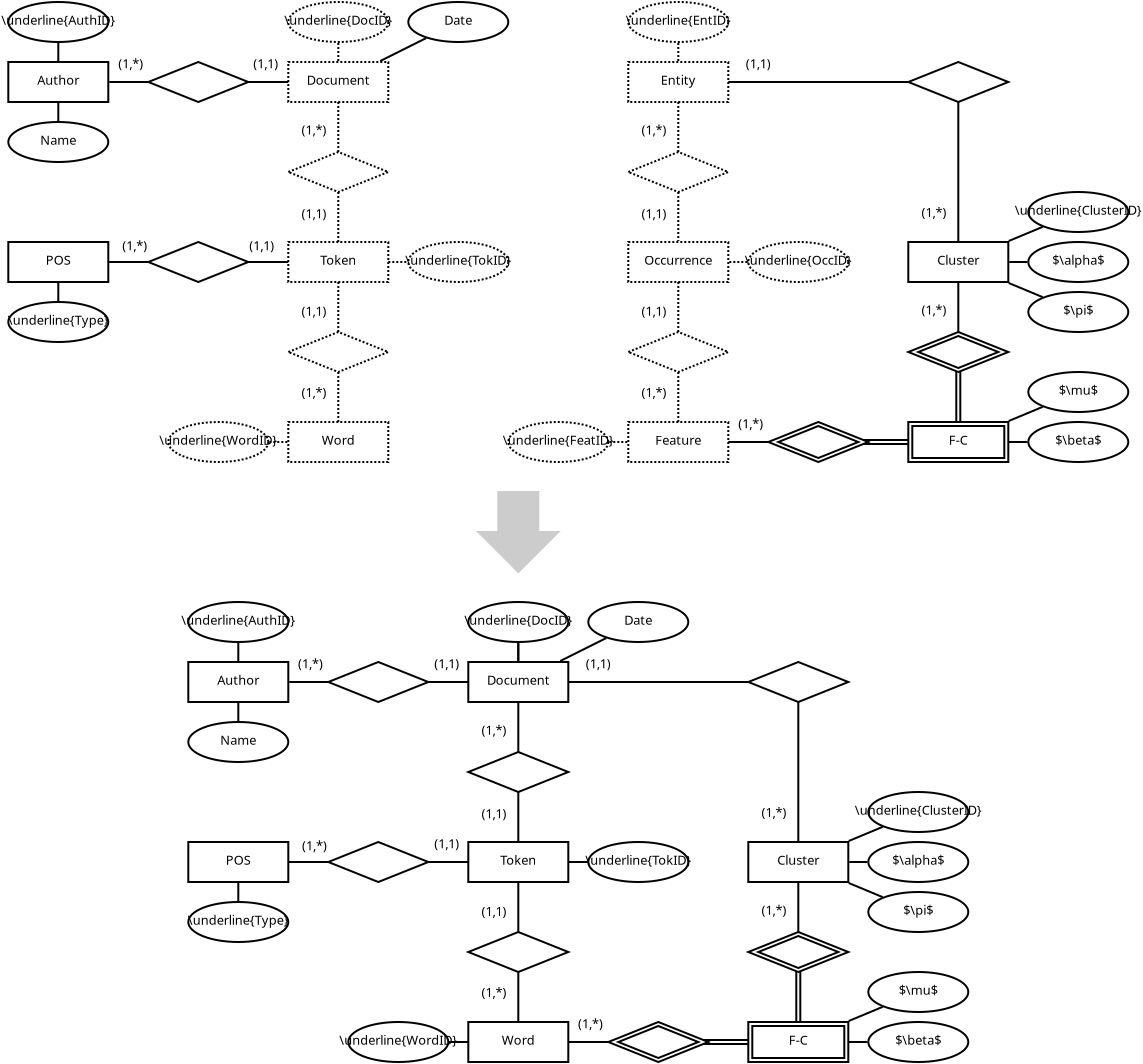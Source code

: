 <?xml version="1.0" encoding="UTF-8"?>
<dia:diagram xmlns:dia="http://www.lysator.liu.se/~alla/dia/">
  <dia:layer name="Background" visible="true" active="true">
    <dia:group>
      <dia:group>
        <dia:object type="Standard - Line" version="0" id="O0">
          <dia:attribute name="obj_pos">
            <dia:point val="26.5,9"/>
          </dia:attribute>
          <dia:attribute name="obj_bb">
            <dia:rectangle val="26.45,8.95;26.55,11.55"/>
          </dia:attribute>
          <dia:attribute name="conn_endpoints">
            <dia:point val="26.5,9"/>
            <dia:point val="26.5,11.5"/>
          </dia:attribute>
          <dia:attribute name="numcp">
            <dia:int val="1"/>
          </dia:attribute>
          <dia:attribute name="line_style">
            <dia:enum val="4"/>
          </dia:attribute>
          <dia:connections>
            <dia:connection handle="0" to="O13" connection="6"/>
            <dia:connection handle="1" to="O2" connection="2"/>
          </dia:connections>
        </dia:object>
        <dia:object type="Standard - Line" version="0" id="O1">
          <dia:attribute name="obj_pos">
            <dia:point val="26.5,4.5"/>
          </dia:attribute>
          <dia:attribute name="obj_bb">
            <dia:rectangle val="26.45,4.45;26.55,7.0"/>
          </dia:attribute>
          <dia:attribute name="conn_endpoints">
            <dia:point val="26.5,4.5"/>
            <dia:point val="26.5,6.95"/>
          </dia:attribute>
          <dia:attribute name="numcp">
            <dia:int val="1"/>
          </dia:attribute>
          <dia:attribute name="line_style">
            <dia:enum val="4"/>
          </dia:attribute>
          <dia:connections>
            <dia:connection handle="0" to="O6" connection="6"/>
            <dia:connection handle="1" to="O13" connection="8"/>
          </dia:connections>
        </dia:object>
        <dia:object type="Standard - Polygon" version="0" id="O2">
          <dia:attribute name="obj_pos">
            <dia:point val="24,12.5"/>
          </dia:attribute>
          <dia:attribute name="obj_bb">
            <dia:rectangle val="23.865,11.446;29.135,13.554"/>
          </dia:attribute>
          <dia:attribute name="poly_points">
            <dia:point val="24,12.5"/>
            <dia:point val="26.5,11.5"/>
            <dia:point val="29,12.5"/>
            <dia:point val="26.5,13.5"/>
          </dia:attribute>
          <dia:attribute name="line_width">
            <dia:real val="0.1"/>
          </dia:attribute>
          <dia:attribute name="show_background">
            <dia:boolean val="true"/>
          </dia:attribute>
          <dia:attribute name="line_style">
            <dia:enum val="4"/>
          </dia:attribute>
        </dia:object>
        <dia:object type="Standard - Box" version="0" id="O3">
          <dia:attribute name="obj_pos">
            <dia:point val="24,-2"/>
          </dia:attribute>
          <dia:attribute name="obj_bb">
            <dia:rectangle val="23.95,-2.05;29.05,0.05"/>
          </dia:attribute>
          <dia:attribute name="elem_corner">
            <dia:point val="24,-2"/>
          </dia:attribute>
          <dia:attribute name="elem_width">
            <dia:real val="5"/>
          </dia:attribute>
          <dia:attribute name="elem_height">
            <dia:real val="2"/>
          </dia:attribute>
          <dia:attribute name="show_background">
            <dia:boolean val="true"/>
          </dia:attribute>
          <dia:attribute name="line_style">
            <dia:enum val="4"/>
          </dia:attribute>
        </dia:object>
        <dia:object type="Standard - Ellipse" version="0" id="O4">
          <dia:attribute name="obj_pos">
            <dia:point val="24,-5"/>
          </dia:attribute>
          <dia:attribute name="obj_bb">
            <dia:rectangle val="23.95,-5.05;29.05,-2.95"/>
          </dia:attribute>
          <dia:attribute name="elem_corner">
            <dia:point val="24,-5"/>
          </dia:attribute>
          <dia:attribute name="elem_width">
            <dia:real val="5"/>
          </dia:attribute>
          <dia:attribute name="elem_height">
            <dia:real val="2"/>
          </dia:attribute>
          <dia:attribute name="line_style">
            <dia:enum val="4"/>
          </dia:attribute>
        </dia:object>
        <dia:object type="Standard - Line" version="0" id="O5">
          <dia:attribute name="obj_pos">
            <dia:point val="26.5,-2.05"/>
          </dia:attribute>
          <dia:attribute name="obj_bb">
            <dia:rectangle val="26.45,-3.0;26.55,-2.0"/>
          </dia:attribute>
          <dia:attribute name="conn_endpoints">
            <dia:point val="26.5,-2.05"/>
            <dia:point val="26.5,-2.95"/>
          </dia:attribute>
          <dia:attribute name="numcp">
            <dia:int val="1"/>
          </dia:attribute>
          <dia:attribute name="line_style">
            <dia:enum val="4"/>
          </dia:attribute>
          <dia:connections>
            <dia:connection handle="0" to="O3" connection="8"/>
            <dia:connection handle="1" to="O4" connection="8"/>
          </dia:connections>
        </dia:object>
        <dia:object type="Standard - Polygon" version="0" id="O6">
          <dia:attribute name="obj_pos">
            <dia:point val="24,3.5"/>
          </dia:attribute>
          <dia:attribute name="obj_bb">
            <dia:rectangle val="23.865,2.446;29.135,4.554"/>
          </dia:attribute>
          <dia:attribute name="poly_points">
            <dia:point val="24,3.5"/>
            <dia:point val="26.5,2.5"/>
            <dia:point val="29,3.5"/>
            <dia:point val="26.5,4.5"/>
          </dia:attribute>
          <dia:attribute name="line_width">
            <dia:real val="0.1"/>
          </dia:attribute>
          <dia:attribute name="show_background">
            <dia:boolean val="true"/>
          </dia:attribute>
          <dia:attribute name="line_style">
            <dia:enum val="4"/>
          </dia:attribute>
        </dia:object>
        <dia:object type="Standard - Line" version="0" id="O7">
          <dia:attribute name="obj_pos">
            <dia:point val="26.5,0"/>
          </dia:attribute>
          <dia:attribute name="obj_bb">
            <dia:rectangle val="26.45,-0.05;26.55,2.55"/>
          </dia:attribute>
          <dia:attribute name="conn_endpoints">
            <dia:point val="26.5,0"/>
            <dia:point val="26.5,2.5"/>
          </dia:attribute>
          <dia:attribute name="numcp">
            <dia:int val="1"/>
          </dia:attribute>
          <dia:attribute name="line_style">
            <dia:enum val="4"/>
          </dia:attribute>
          <dia:connections>
            <dia:connection handle="0" to="O3" connection="6"/>
            <dia:connection handle="1" to="O6" connection="2"/>
          </dia:connections>
        </dia:object>
        <dia:object type="Standard - Ellipse" version="0" id="O8">
          <dia:attribute name="obj_pos">
            <dia:point val="30,7"/>
          </dia:attribute>
          <dia:attribute name="obj_bb">
            <dia:rectangle val="29.95,6.95;35.05,9.05"/>
          </dia:attribute>
          <dia:attribute name="elem_corner">
            <dia:point val="30,7"/>
          </dia:attribute>
          <dia:attribute name="elem_width">
            <dia:real val="5"/>
          </dia:attribute>
          <dia:attribute name="elem_height">
            <dia:real val="2"/>
          </dia:attribute>
          <dia:attribute name="line_style">
            <dia:enum val="4"/>
          </dia:attribute>
        </dia:object>
        <dia:object type="Standard - Line" version="0" id="O9">
          <dia:attribute name="obj_pos">
            <dia:point val="29.95,8"/>
          </dia:attribute>
          <dia:attribute name="obj_bb">
            <dia:rectangle val="29.0,7.95;30.0,8.05"/>
          </dia:attribute>
          <dia:attribute name="conn_endpoints">
            <dia:point val="29.95,8"/>
            <dia:point val="29.05,8"/>
          </dia:attribute>
          <dia:attribute name="numcp">
            <dia:int val="1"/>
          </dia:attribute>
          <dia:attribute name="line_style">
            <dia:enum val="4"/>
          </dia:attribute>
          <dia:connections>
            <dia:connection handle="0" to="O8" connection="8"/>
            <dia:connection handle="1" to="O13" connection="8"/>
          </dia:connections>
        </dia:object>
        <dia:object type="Standard - Box" version="0" id="O10">
          <dia:attribute name="obj_pos">
            <dia:point val="24,16"/>
          </dia:attribute>
          <dia:attribute name="obj_bb">
            <dia:rectangle val="23.95,15.95;29.05,18.05"/>
          </dia:attribute>
          <dia:attribute name="elem_corner">
            <dia:point val="24,16"/>
          </dia:attribute>
          <dia:attribute name="elem_width">
            <dia:real val="5"/>
          </dia:attribute>
          <dia:attribute name="elem_height">
            <dia:real val="2"/>
          </dia:attribute>
          <dia:attribute name="show_background">
            <dia:boolean val="true"/>
          </dia:attribute>
          <dia:attribute name="line_style">
            <dia:enum val="4"/>
          </dia:attribute>
        </dia:object>
        <dia:object type="Standard - Line" version="0" id="O11">
          <dia:attribute name="obj_pos">
            <dia:point val="26.5,13.5"/>
          </dia:attribute>
          <dia:attribute name="obj_bb">
            <dia:rectangle val="26.45,13.45;26.55,16.05"/>
          </dia:attribute>
          <dia:attribute name="conn_endpoints">
            <dia:point val="26.5,13.5"/>
            <dia:point val="26.5,16"/>
          </dia:attribute>
          <dia:attribute name="numcp">
            <dia:int val="1"/>
          </dia:attribute>
          <dia:attribute name="line_style">
            <dia:enum val="4"/>
          </dia:attribute>
          <dia:connections>
            <dia:connection handle="0" to="O2" connection="6"/>
            <dia:connection handle="1" to="O10" connection="1"/>
          </dia:connections>
        </dia:object>
        <dia:object type="Standard - Ellipse" version="0" id="O12">
          <dia:attribute name="obj_pos">
            <dia:point val="18,16"/>
          </dia:attribute>
          <dia:attribute name="obj_bb">
            <dia:rectangle val="17.95,15.95;23.05,18.05"/>
          </dia:attribute>
          <dia:attribute name="elem_corner">
            <dia:point val="18,16"/>
          </dia:attribute>
          <dia:attribute name="elem_width">
            <dia:real val="5"/>
          </dia:attribute>
          <dia:attribute name="elem_height">
            <dia:real val="2"/>
          </dia:attribute>
          <dia:attribute name="line_style">
            <dia:enum val="4"/>
          </dia:attribute>
        </dia:object>
        <dia:object type="Standard - Box" version="0" id="O13">
          <dia:attribute name="obj_pos">
            <dia:point val="24,7"/>
          </dia:attribute>
          <dia:attribute name="obj_bb">
            <dia:rectangle val="23.95,6.95;29.05,9.05"/>
          </dia:attribute>
          <dia:attribute name="elem_corner">
            <dia:point val="24,7"/>
          </dia:attribute>
          <dia:attribute name="elem_width">
            <dia:real val="5"/>
          </dia:attribute>
          <dia:attribute name="elem_height">
            <dia:real val="2"/>
          </dia:attribute>
          <dia:attribute name="border_width">
            <dia:real val="0.1"/>
          </dia:attribute>
          <dia:attribute name="show_background">
            <dia:boolean val="true"/>
          </dia:attribute>
          <dia:attribute name="line_style">
            <dia:enum val="4"/>
          </dia:attribute>
        </dia:object>
        <dia:object type="Standard - Line" version="0" id="O14">
          <dia:attribute name="obj_pos">
            <dia:point val="9.5,9"/>
          </dia:attribute>
          <dia:attribute name="obj_bb">
            <dia:rectangle val="9.45,8.95;9.55,11.55"/>
          </dia:attribute>
          <dia:attribute name="conn_endpoints">
            <dia:point val="9.5,9"/>
            <dia:point val="9.5,11.5"/>
          </dia:attribute>
          <dia:attribute name="numcp">
            <dia:int val="1"/>
          </dia:attribute>
          <dia:attribute name="line_style">
            <dia:enum val="4"/>
          </dia:attribute>
          <dia:connections>
            <dia:connection handle="0" to="O26" connection="6"/>
            <dia:connection handle="1" to="O16" connection="2"/>
          </dia:connections>
        </dia:object>
        <dia:object type="Standard - Line" version="0" id="O15">
          <dia:attribute name="obj_pos">
            <dia:point val="9.5,4.5"/>
          </dia:attribute>
          <dia:attribute name="obj_bb">
            <dia:rectangle val="9.45,4.45;9.55,7.05"/>
          </dia:attribute>
          <dia:attribute name="conn_endpoints">
            <dia:point val="9.5,4.5"/>
            <dia:point val="9.5,7"/>
          </dia:attribute>
          <dia:attribute name="numcp">
            <dia:int val="1"/>
          </dia:attribute>
          <dia:attribute name="line_style">
            <dia:enum val="4"/>
          </dia:attribute>
          <dia:connections>
            <dia:connection handle="0" to="O20" connection="6"/>
            <dia:connection handle="1" to="O26" connection="1"/>
          </dia:connections>
        </dia:object>
        <dia:object type="Standard - Polygon" version="0" id="O16">
          <dia:attribute name="obj_pos">
            <dia:point val="7,12.5"/>
          </dia:attribute>
          <dia:attribute name="obj_bb">
            <dia:rectangle val="6.865,11.446;12.135,13.554"/>
          </dia:attribute>
          <dia:attribute name="poly_points">
            <dia:point val="7,12.5"/>
            <dia:point val="9.5,11.5"/>
            <dia:point val="12,12.5"/>
            <dia:point val="9.5,13.5"/>
          </dia:attribute>
          <dia:attribute name="line_width">
            <dia:real val="0.1"/>
          </dia:attribute>
          <dia:attribute name="show_background">
            <dia:boolean val="true"/>
          </dia:attribute>
          <dia:attribute name="line_style">
            <dia:enum val="4"/>
          </dia:attribute>
        </dia:object>
        <dia:object type="Standard - Box" version="0" id="O17">
          <dia:attribute name="obj_pos">
            <dia:point val="7,-2"/>
          </dia:attribute>
          <dia:attribute name="obj_bb">
            <dia:rectangle val="6.95,-2.05;12.05,0.05"/>
          </dia:attribute>
          <dia:attribute name="elem_corner">
            <dia:point val="7,-2"/>
          </dia:attribute>
          <dia:attribute name="elem_width">
            <dia:real val="5"/>
          </dia:attribute>
          <dia:attribute name="elem_height">
            <dia:real val="2"/>
          </dia:attribute>
          <dia:attribute name="show_background">
            <dia:boolean val="true"/>
          </dia:attribute>
          <dia:attribute name="line_style">
            <dia:enum val="4"/>
          </dia:attribute>
        </dia:object>
        <dia:object type="Standard - Ellipse" version="0" id="O18">
          <dia:attribute name="obj_pos">
            <dia:point val="7,-5"/>
          </dia:attribute>
          <dia:attribute name="obj_bb">
            <dia:rectangle val="6.95,-5.05;12.05,-2.95"/>
          </dia:attribute>
          <dia:attribute name="elem_corner">
            <dia:point val="7,-5"/>
          </dia:attribute>
          <dia:attribute name="elem_width">
            <dia:real val="5"/>
          </dia:attribute>
          <dia:attribute name="elem_height">
            <dia:real val="2"/>
          </dia:attribute>
          <dia:attribute name="line_style">
            <dia:enum val="4"/>
          </dia:attribute>
        </dia:object>
        <dia:object type="Standard - Line" version="0" id="O19">
          <dia:attribute name="obj_pos">
            <dia:point val="9.5,-2.05"/>
          </dia:attribute>
          <dia:attribute name="obj_bb">
            <dia:rectangle val="9.45,-3.0;9.55,-2.0"/>
          </dia:attribute>
          <dia:attribute name="conn_endpoints">
            <dia:point val="9.5,-2.05"/>
            <dia:point val="9.5,-2.95"/>
          </dia:attribute>
          <dia:attribute name="numcp">
            <dia:int val="1"/>
          </dia:attribute>
          <dia:attribute name="line_style">
            <dia:enum val="4"/>
          </dia:attribute>
          <dia:connections>
            <dia:connection handle="0" to="O17" connection="8"/>
            <dia:connection handle="1" to="O18" connection="8"/>
          </dia:connections>
        </dia:object>
        <dia:object type="Standard - Polygon" version="0" id="O20">
          <dia:attribute name="obj_pos">
            <dia:point val="7,3.5"/>
          </dia:attribute>
          <dia:attribute name="obj_bb">
            <dia:rectangle val="6.865,2.446;12.135,4.554"/>
          </dia:attribute>
          <dia:attribute name="poly_points">
            <dia:point val="7,3.5"/>
            <dia:point val="9.5,2.5"/>
            <dia:point val="12,3.5"/>
            <dia:point val="9.5,4.5"/>
          </dia:attribute>
          <dia:attribute name="line_width">
            <dia:real val="0.1"/>
          </dia:attribute>
          <dia:attribute name="show_background">
            <dia:boolean val="true"/>
          </dia:attribute>
          <dia:attribute name="line_style">
            <dia:enum val="4"/>
          </dia:attribute>
        </dia:object>
        <dia:object type="Standard - Line" version="0" id="O21">
          <dia:attribute name="obj_pos">
            <dia:point val="9.5,0"/>
          </dia:attribute>
          <dia:attribute name="obj_bb">
            <dia:rectangle val="9.45,-0.05;9.55,2.55"/>
          </dia:attribute>
          <dia:attribute name="conn_endpoints">
            <dia:point val="9.5,0"/>
            <dia:point val="9.5,2.5"/>
          </dia:attribute>
          <dia:attribute name="numcp">
            <dia:int val="1"/>
          </dia:attribute>
          <dia:attribute name="line_style">
            <dia:enum val="4"/>
          </dia:attribute>
          <dia:connections>
            <dia:connection handle="0" to="O17" connection="6"/>
            <dia:connection handle="1" to="O20" connection="2"/>
          </dia:connections>
        </dia:object>
        <dia:object type="Standard - Box" version="0" id="O22">
          <dia:attribute name="obj_pos">
            <dia:point val="7,16"/>
          </dia:attribute>
          <dia:attribute name="obj_bb">
            <dia:rectangle val="6.95,15.95;12.05,18.05"/>
          </dia:attribute>
          <dia:attribute name="elem_corner">
            <dia:point val="7,16"/>
          </dia:attribute>
          <dia:attribute name="elem_width">
            <dia:real val="5"/>
          </dia:attribute>
          <dia:attribute name="elem_height">
            <dia:real val="2"/>
          </dia:attribute>
          <dia:attribute name="show_background">
            <dia:boolean val="true"/>
          </dia:attribute>
          <dia:attribute name="line_style">
            <dia:enum val="4"/>
          </dia:attribute>
        </dia:object>
        <dia:object type="Standard - Line" version="0" id="O23">
          <dia:attribute name="obj_pos">
            <dia:point val="9.5,13.5"/>
          </dia:attribute>
          <dia:attribute name="obj_bb">
            <dia:rectangle val="9.45,13.45;9.55,16.05"/>
          </dia:attribute>
          <dia:attribute name="conn_endpoints">
            <dia:point val="9.5,13.5"/>
            <dia:point val="9.5,16"/>
          </dia:attribute>
          <dia:attribute name="numcp">
            <dia:int val="1"/>
          </dia:attribute>
          <dia:attribute name="line_style">
            <dia:enum val="4"/>
          </dia:attribute>
          <dia:connections>
            <dia:connection handle="0" to="O16" connection="6"/>
            <dia:connection handle="1" to="O22" connection="1"/>
          </dia:connections>
        </dia:object>
        <dia:object type="Standard - Ellipse" version="0" id="O24">
          <dia:attribute name="obj_pos">
            <dia:point val="1,16"/>
          </dia:attribute>
          <dia:attribute name="obj_bb">
            <dia:rectangle val="0.95,15.95;6.05,18.05"/>
          </dia:attribute>
          <dia:attribute name="elem_corner">
            <dia:point val="1,16"/>
          </dia:attribute>
          <dia:attribute name="elem_width">
            <dia:real val="5"/>
          </dia:attribute>
          <dia:attribute name="elem_height">
            <dia:real val="2"/>
          </dia:attribute>
          <dia:attribute name="line_style">
            <dia:enum val="4"/>
          </dia:attribute>
        </dia:object>
        <dia:object type="Standard - Line" version="0" id="O25">
          <dia:attribute name="obj_pos">
            <dia:point val="6.95,17"/>
          </dia:attribute>
          <dia:attribute name="obj_bb">
            <dia:rectangle val="6.0,16.95;7.0,17.05"/>
          </dia:attribute>
          <dia:attribute name="conn_endpoints">
            <dia:point val="6.95,17"/>
            <dia:point val="6.05,17"/>
          </dia:attribute>
          <dia:attribute name="numcp">
            <dia:int val="1"/>
          </dia:attribute>
          <dia:attribute name="line_style">
            <dia:enum val="4"/>
          </dia:attribute>
          <dia:connections>
            <dia:connection handle="0" to="O22" connection="8"/>
            <dia:connection handle="1" to="O24" connection="8"/>
          </dia:connections>
        </dia:object>
        <dia:object type="Standard - Box" version="0" id="O26">
          <dia:attribute name="obj_pos">
            <dia:point val="7,7"/>
          </dia:attribute>
          <dia:attribute name="obj_bb">
            <dia:rectangle val="6.95,6.95;12.05,9.05"/>
          </dia:attribute>
          <dia:attribute name="elem_corner">
            <dia:point val="7,7"/>
          </dia:attribute>
          <dia:attribute name="elem_width">
            <dia:real val="5"/>
          </dia:attribute>
          <dia:attribute name="elem_height">
            <dia:real val="2"/>
          </dia:attribute>
          <dia:attribute name="border_width">
            <dia:real val="0.1"/>
          </dia:attribute>
          <dia:attribute name="show_background">
            <dia:boolean val="true"/>
          </dia:attribute>
          <dia:attribute name="line_style">
            <dia:enum val="4"/>
          </dia:attribute>
        </dia:object>
        <dia:object type="Standard - Ellipse" version="0" id="O27">
          <dia:attribute name="obj_pos">
            <dia:point val="13,7"/>
          </dia:attribute>
          <dia:attribute name="obj_bb">
            <dia:rectangle val="12.95,6.95;18.05,9.05"/>
          </dia:attribute>
          <dia:attribute name="elem_corner">
            <dia:point val="13,7"/>
          </dia:attribute>
          <dia:attribute name="elem_width">
            <dia:real val="5"/>
          </dia:attribute>
          <dia:attribute name="elem_height">
            <dia:real val="2"/>
          </dia:attribute>
          <dia:attribute name="line_style">
            <dia:enum val="4"/>
          </dia:attribute>
        </dia:object>
        <dia:object type="Standard - Line" version="0" id="O28">
          <dia:attribute name="obj_pos">
            <dia:point val="12,8"/>
          </dia:attribute>
          <dia:attribute name="obj_bb">
            <dia:rectangle val="11.95,7.95;13.0,8.05"/>
          </dia:attribute>
          <dia:attribute name="conn_endpoints">
            <dia:point val="12,8"/>
            <dia:point val="12.95,8"/>
          </dia:attribute>
          <dia:attribute name="numcp">
            <dia:int val="1"/>
          </dia:attribute>
          <dia:attribute name="line_style">
            <dia:enum val="4"/>
          </dia:attribute>
          <dia:connections>
            <dia:connection handle="0" to="O26" connection="4"/>
            <dia:connection handle="1" to="O27" connection="8"/>
          </dia:connections>
        </dia:object>
      </dia:group>
      <dia:object type="Standard - Line" version="0" id="O29">
        <dia:attribute name="obj_pos">
          <dia:point val="23.95,17"/>
        </dia:attribute>
        <dia:attribute name="obj_bb">
          <dia:rectangle val="23.0,16.95;24.0,17.05"/>
        </dia:attribute>
        <dia:attribute name="conn_endpoints">
          <dia:point val="23.95,17"/>
          <dia:point val="23.05,17"/>
        </dia:attribute>
        <dia:attribute name="numcp">
          <dia:int val="1"/>
        </dia:attribute>
        <dia:attribute name="line_style">
          <dia:enum val="4"/>
        </dia:attribute>
      </dia:object>
    </dia:group>
    <dia:object type="Standard - Line" version="0" id="O30">
      <dia:attribute name="obj_pos">
        <dia:point val="18.5,39"/>
      </dia:attribute>
      <dia:attribute name="obj_bb">
        <dia:rectangle val="18.45,38.95;18.55,41.55"/>
      </dia:attribute>
      <dia:attribute name="conn_endpoints">
        <dia:point val="18.5,39"/>
        <dia:point val="18.5,41.5"/>
      </dia:attribute>
      <dia:attribute name="numcp">
        <dia:int val="1"/>
      </dia:attribute>
      <dia:connections>
        <dia:connection handle="0" to="O44" connection="6"/>
        <dia:connection handle="1" to="O32" connection="2"/>
      </dia:connections>
    </dia:object>
    <dia:object type="Standard - Line" version="0" id="O31">
      <dia:attribute name="obj_pos">
        <dia:point val="18.5,34.5"/>
      </dia:attribute>
      <dia:attribute name="obj_bb">
        <dia:rectangle val="18.45,34.45;18.55,37.05"/>
      </dia:attribute>
      <dia:attribute name="conn_endpoints">
        <dia:point val="18.5,34.5"/>
        <dia:point val="18.5,37"/>
      </dia:attribute>
      <dia:attribute name="numcp">
        <dia:int val="1"/>
      </dia:attribute>
      <dia:connections>
        <dia:connection handle="0" to="O37" connection="6"/>
        <dia:connection handle="1" to="O44" connection="1"/>
      </dia:connections>
    </dia:object>
    <dia:object type="Standard - Polygon" version="0" id="O32">
      <dia:attribute name="obj_pos">
        <dia:point val="16,42.5"/>
      </dia:attribute>
      <dia:attribute name="obj_bb">
        <dia:rectangle val="15.865,41.446;21.135,43.554"/>
      </dia:attribute>
      <dia:attribute name="poly_points">
        <dia:point val="16,42.5"/>
        <dia:point val="18.5,41.5"/>
        <dia:point val="21,42.5"/>
        <dia:point val="18.5,43.5"/>
      </dia:attribute>
      <dia:attribute name="line_width">
        <dia:real val="0.1"/>
      </dia:attribute>
      <dia:attribute name="show_background">
        <dia:boolean val="true"/>
      </dia:attribute>
    </dia:object>
    <dia:object type="Standard - Box" version="0" id="O33">
      <dia:attribute name="obj_pos">
        <dia:point val="16,28"/>
      </dia:attribute>
      <dia:attribute name="obj_bb">
        <dia:rectangle val="15.95,27.95;21.05,30.05"/>
      </dia:attribute>
      <dia:attribute name="elem_corner">
        <dia:point val="16,28"/>
      </dia:attribute>
      <dia:attribute name="elem_width">
        <dia:real val="5"/>
      </dia:attribute>
      <dia:attribute name="elem_height">
        <dia:real val="2"/>
      </dia:attribute>
      <dia:attribute name="show_background">
        <dia:boolean val="true"/>
      </dia:attribute>
    </dia:object>
    <dia:object type="Standard - Text" version="1" id="O34">
      <dia:attribute name="obj_pos">
        <dia:point val="18.5,28.894"/>
      </dia:attribute>
      <dia:attribute name="obj_bb">
        <dia:rectangle val="16.843,28.521;20.157,29.266"/>
      </dia:attribute>
      <dia:attribute name="text">
        <dia:composite type="text">
          <dia:attribute name="string">
            <dia:string>#Document#</dia:string>
          </dia:attribute>
          <dia:attribute name="font">
            <dia:font family="sans" style="0" name="Helvetica"/>
          </dia:attribute>
          <dia:attribute name="height">
            <dia:real val="0.8"/>
          </dia:attribute>
          <dia:attribute name="pos">
            <dia:point val="18.5,29.116"/>
          </dia:attribute>
          <dia:attribute name="color">
            <dia:color val="#000000"/>
          </dia:attribute>
          <dia:attribute name="alignment">
            <dia:enum val="1"/>
          </dia:attribute>
        </dia:composite>
      </dia:attribute>
      <dia:attribute name="valign">
        <dia:enum val="2"/>
      </dia:attribute>
      <dia:connections>
        <dia:connection handle="0" to="O33" connection="8"/>
      </dia:connections>
    </dia:object>
    <dia:object type="Standard - Ellipse" version="0" id="O35">
      <dia:attribute name="obj_pos">
        <dia:point val="16,25"/>
      </dia:attribute>
      <dia:attribute name="obj_bb">
        <dia:rectangle val="15.95,24.95;21.05,27.05"/>
      </dia:attribute>
      <dia:attribute name="elem_corner">
        <dia:point val="16,25"/>
      </dia:attribute>
      <dia:attribute name="elem_width">
        <dia:real val="5"/>
      </dia:attribute>
      <dia:attribute name="elem_height">
        <dia:real val="2"/>
      </dia:attribute>
    </dia:object>
    <dia:object type="Standard - Text" version="1" id="O36">
      <dia:attribute name="obj_pos">
        <dia:point val="18.5,25.894"/>
      </dia:attribute>
      <dia:attribute name="obj_bb">
        <dia:rectangle val="15.51,25.521;21.49,26.266"/>
      </dia:attribute>
      <dia:attribute name="text">
        <dia:composite type="text">
          <dia:attribute name="string">
            <dia:string>#\underline{DocID}#</dia:string>
          </dia:attribute>
          <dia:attribute name="font">
            <dia:font family="sans" style="0" name="Helvetica"/>
          </dia:attribute>
          <dia:attribute name="height">
            <dia:real val="0.8"/>
          </dia:attribute>
          <dia:attribute name="pos">
            <dia:point val="18.5,26.116"/>
          </dia:attribute>
          <dia:attribute name="color">
            <dia:color val="#000000"/>
          </dia:attribute>
          <dia:attribute name="alignment">
            <dia:enum val="1"/>
          </dia:attribute>
        </dia:composite>
      </dia:attribute>
      <dia:attribute name="valign">
        <dia:enum val="2"/>
      </dia:attribute>
      <dia:connections>
        <dia:connection handle="0" to="O35" connection="8"/>
      </dia:connections>
    </dia:object>
    <dia:object type="Standard - Polygon" version="0" id="O37">
      <dia:attribute name="obj_pos">
        <dia:point val="16,33.5"/>
      </dia:attribute>
      <dia:attribute name="obj_bb">
        <dia:rectangle val="15.865,32.446;21.135,34.554"/>
      </dia:attribute>
      <dia:attribute name="poly_points">
        <dia:point val="16,33.5"/>
        <dia:point val="18.5,32.5"/>
        <dia:point val="21,33.5"/>
        <dia:point val="18.5,34.5"/>
      </dia:attribute>
      <dia:attribute name="line_width">
        <dia:real val="0.1"/>
      </dia:attribute>
      <dia:attribute name="show_background">
        <dia:boolean val="true"/>
      </dia:attribute>
    </dia:object>
    <dia:object type="Standard - Line" version="0" id="O38">
      <dia:attribute name="obj_pos">
        <dia:point val="18.5,30"/>
      </dia:attribute>
      <dia:attribute name="obj_bb">
        <dia:rectangle val="18.45,29.95;18.55,32.55"/>
      </dia:attribute>
      <dia:attribute name="conn_endpoints">
        <dia:point val="18.5,30"/>
        <dia:point val="18.5,32.5"/>
      </dia:attribute>
      <dia:attribute name="numcp">
        <dia:int val="1"/>
      </dia:attribute>
      <dia:connections>
        <dia:connection handle="0" to="O33" connection="6"/>
        <dia:connection handle="1" to="O37" connection="2"/>
      </dia:connections>
    </dia:object>
    <dia:object type="Standard - Box" version="0" id="O39">
      <dia:attribute name="obj_pos">
        <dia:point val="16,46"/>
      </dia:attribute>
      <dia:attribute name="obj_bb">
        <dia:rectangle val="15.95,45.95;21.05,48.05"/>
      </dia:attribute>
      <dia:attribute name="elem_corner">
        <dia:point val="16,46"/>
      </dia:attribute>
      <dia:attribute name="elem_width">
        <dia:real val="5"/>
      </dia:attribute>
      <dia:attribute name="elem_height">
        <dia:real val="2"/>
      </dia:attribute>
      <dia:attribute name="show_background">
        <dia:boolean val="true"/>
      </dia:attribute>
    </dia:object>
    <dia:object type="Standard - Text" version="1" id="O40">
      <dia:attribute name="obj_pos">
        <dia:point val="18.5,46.894"/>
      </dia:attribute>
      <dia:attribute name="obj_bb">
        <dia:rectangle val="17.676,46.521;19.324,47.266"/>
      </dia:attribute>
      <dia:attribute name="text">
        <dia:composite type="text">
          <dia:attribute name="string">
            <dia:string>#Word#</dia:string>
          </dia:attribute>
          <dia:attribute name="font">
            <dia:font family="sans" style="0" name="Helvetica"/>
          </dia:attribute>
          <dia:attribute name="height">
            <dia:real val="0.8"/>
          </dia:attribute>
          <dia:attribute name="pos">
            <dia:point val="18.5,47.116"/>
          </dia:attribute>
          <dia:attribute name="color">
            <dia:color val="#000000"/>
          </dia:attribute>
          <dia:attribute name="alignment">
            <dia:enum val="1"/>
          </dia:attribute>
        </dia:composite>
      </dia:attribute>
      <dia:attribute name="valign">
        <dia:enum val="2"/>
      </dia:attribute>
      <dia:connections>
        <dia:connection handle="0" to="O39" connection="8"/>
      </dia:connections>
    </dia:object>
    <dia:object type="Standard - Line" version="0" id="O41">
      <dia:attribute name="obj_pos">
        <dia:point val="18.5,43.5"/>
      </dia:attribute>
      <dia:attribute name="obj_bb">
        <dia:rectangle val="18.45,43.45;18.55,46.05"/>
      </dia:attribute>
      <dia:attribute name="conn_endpoints">
        <dia:point val="18.5,43.5"/>
        <dia:point val="18.5,46"/>
      </dia:attribute>
      <dia:attribute name="numcp">
        <dia:int val="1"/>
      </dia:attribute>
      <dia:connections>
        <dia:connection handle="0" to="O32" connection="6"/>
        <dia:connection handle="1" to="O39" connection="1"/>
      </dia:connections>
    </dia:object>
    <dia:object type="Standard - Ellipse" version="0" id="O42">
      <dia:attribute name="obj_pos">
        <dia:point val="10,46"/>
      </dia:attribute>
      <dia:attribute name="obj_bb">
        <dia:rectangle val="9.95,45.95;15.05,48.05"/>
      </dia:attribute>
      <dia:attribute name="elem_corner">
        <dia:point val="10,46"/>
      </dia:attribute>
      <dia:attribute name="elem_width">
        <dia:real val="5"/>
      </dia:attribute>
      <dia:attribute name="elem_height">
        <dia:real val="2"/>
      </dia:attribute>
    </dia:object>
    <dia:object type="Standard - Text" version="1" id="O43">
      <dia:attribute name="obj_pos">
        <dia:point val="12.5,46.894"/>
      </dia:attribute>
      <dia:attribute name="obj_bb">
        <dia:rectangle val="9.305,46.521;15.695,47.266"/>
      </dia:attribute>
      <dia:attribute name="text">
        <dia:composite type="text">
          <dia:attribute name="string">
            <dia:string>#\underline{WordID}#</dia:string>
          </dia:attribute>
          <dia:attribute name="font">
            <dia:font family="sans" style="0" name="Helvetica"/>
          </dia:attribute>
          <dia:attribute name="height">
            <dia:real val="0.8"/>
          </dia:attribute>
          <dia:attribute name="pos">
            <dia:point val="12.5,47.116"/>
          </dia:attribute>
          <dia:attribute name="color">
            <dia:color val="#000000"/>
          </dia:attribute>
          <dia:attribute name="alignment">
            <dia:enum val="1"/>
          </dia:attribute>
        </dia:composite>
      </dia:attribute>
      <dia:attribute name="valign">
        <dia:enum val="2"/>
      </dia:attribute>
      <dia:connections>
        <dia:connection handle="0" to="O42" connection="8"/>
      </dia:connections>
    </dia:object>
    <dia:object type="Standard - Box" version="0" id="O44">
      <dia:attribute name="obj_pos">
        <dia:point val="16,37"/>
      </dia:attribute>
      <dia:attribute name="obj_bb">
        <dia:rectangle val="15.95,36.95;21.05,39.05"/>
      </dia:attribute>
      <dia:attribute name="elem_corner">
        <dia:point val="16,37"/>
      </dia:attribute>
      <dia:attribute name="elem_width">
        <dia:real val="5"/>
      </dia:attribute>
      <dia:attribute name="elem_height">
        <dia:real val="2"/>
      </dia:attribute>
      <dia:attribute name="border_width">
        <dia:real val="0.1"/>
      </dia:attribute>
      <dia:attribute name="show_background">
        <dia:boolean val="true"/>
      </dia:attribute>
    </dia:object>
    <dia:object type="Standard - Text" version="1" id="O45">
      <dia:attribute name="obj_pos">
        <dia:point val="18.5,37.894"/>
      </dia:attribute>
      <dia:attribute name="obj_bb">
        <dia:rectangle val="17.589,37.521;19.411,38.266"/>
      </dia:attribute>
      <dia:attribute name="text">
        <dia:composite type="text">
          <dia:attribute name="string">
            <dia:string>#Token#</dia:string>
          </dia:attribute>
          <dia:attribute name="font">
            <dia:font family="sans" style="0" name="Helvetica"/>
          </dia:attribute>
          <dia:attribute name="height">
            <dia:real val="0.8"/>
          </dia:attribute>
          <dia:attribute name="pos">
            <dia:point val="18.5,38.116"/>
          </dia:attribute>
          <dia:attribute name="color">
            <dia:color val="#000000"/>
          </dia:attribute>
          <dia:attribute name="alignment">
            <dia:enum val="1"/>
          </dia:attribute>
        </dia:composite>
      </dia:attribute>
      <dia:attribute name="valign">
        <dia:enum val="2"/>
      </dia:attribute>
      <dia:connections>
        <dia:connection handle="0" to="O44" connection="8"/>
      </dia:connections>
    </dia:object>
    <dia:object type="Standard - Text" version="1" id="O46">
      <dia:attribute name="obj_pos">
        <dia:point val="17.29,31.394"/>
      </dia:attribute>
      <dia:attribute name="obj_bb">
        <dia:rectangle val="16.575,31.021;18.005,31.766"/>
      </dia:attribute>
      <dia:attribute name="text">
        <dia:composite type="text">
          <dia:attribute name="string">
            <dia:string>#(1,*)#</dia:string>
          </dia:attribute>
          <dia:attribute name="font">
            <dia:font family="sans" style="0" name="Helvetica"/>
          </dia:attribute>
          <dia:attribute name="height">
            <dia:real val="0.8"/>
          </dia:attribute>
          <dia:attribute name="pos">
            <dia:point val="17.29,31.616"/>
          </dia:attribute>
          <dia:attribute name="color">
            <dia:color val="#000000"/>
          </dia:attribute>
          <dia:attribute name="alignment">
            <dia:enum val="1"/>
          </dia:attribute>
        </dia:composite>
      </dia:attribute>
      <dia:attribute name="valign">
        <dia:enum val="2"/>
      </dia:attribute>
    </dia:object>
    <dia:object type="Standard - Text" version="1" id="O47">
      <dia:attribute name="obj_pos">
        <dia:point val="17.29,44.5"/>
      </dia:attribute>
      <dia:attribute name="obj_bb">
        <dia:rectangle val="16.575,44.127;18.005,44.873"/>
      </dia:attribute>
      <dia:attribute name="text">
        <dia:composite type="text">
          <dia:attribute name="string">
            <dia:string>#(1,*)#</dia:string>
          </dia:attribute>
          <dia:attribute name="font">
            <dia:font family="sans" style="0" name="Helvetica"/>
          </dia:attribute>
          <dia:attribute name="height">
            <dia:real val="0.8"/>
          </dia:attribute>
          <dia:attribute name="pos">
            <dia:point val="17.29,44.722"/>
          </dia:attribute>
          <dia:attribute name="color">
            <dia:color val="#000000"/>
          </dia:attribute>
          <dia:attribute name="alignment">
            <dia:enum val="1"/>
          </dia:attribute>
        </dia:composite>
      </dia:attribute>
      <dia:attribute name="valign">
        <dia:enum val="2"/>
      </dia:attribute>
    </dia:object>
    <dia:object type="Standard - Text" version="1" id="O48">
      <dia:attribute name="obj_pos">
        <dia:point val="17.29,36"/>
      </dia:attribute>
      <dia:attribute name="obj_bb">
        <dia:rectangle val="16.531,35.255;18.049,36"/>
      </dia:attribute>
      <dia:attribute name="text">
        <dia:composite type="text">
          <dia:attribute name="string">
            <dia:string>#(1,1)#</dia:string>
          </dia:attribute>
          <dia:attribute name="font">
            <dia:font family="sans" style="0" name="Helvetica"/>
          </dia:attribute>
          <dia:attribute name="height">
            <dia:real val="0.8"/>
          </dia:attribute>
          <dia:attribute name="pos">
            <dia:point val="17.29,35.85"/>
          </dia:attribute>
          <dia:attribute name="color">
            <dia:color val="#000000"/>
          </dia:attribute>
          <dia:attribute name="alignment">
            <dia:enum val="1"/>
          </dia:attribute>
        </dia:composite>
      </dia:attribute>
      <dia:attribute name="valign">
        <dia:enum val="1"/>
      </dia:attribute>
    </dia:object>
    <dia:object type="Standard - Text" version="1" id="O49">
      <dia:attribute name="obj_pos">
        <dia:point val="17.29,40.894"/>
      </dia:attribute>
      <dia:attribute name="obj_bb">
        <dia:rectangle val="16.531,40.149;18.049,40.894"/>
      </dia:attribute>
      <dia:attribute name="text">
        <dia:composite type="text">
          <dia:attribute name="string">
            <dia:string>#(1,1)#</dia:string>
          </dia:attribute>
          <dia:attribute name="font">
            <dia:font family="sans" style="0" name="Helvetica"/>
          </dia:attribute>
          <dia:attribute name="height">
            <dia:real val="0.8"/>
          </dia:attribute>
          <dia:attribute name="pos">
            <dia:point val="17.29,40.744"/>
          </dia:attribute>
          <dia:attribute name="color">
            <dia:color val="#000000"/>
          </dia:attribute>
          <dia:attribute name="alignment">
            <dia:enum val="1"/>
          </dia:attribute>
        </dia:composite>
      </dia:attribute>
      <dia:attribute name="valign">
        <dia:enum val="1"/>
      </dia:attribute>
    </dia:object>
    <dia:object type="Standard - Ellipse" version="0" id="O50">
      <dia:attribute name="obj_pos">
        <dia:point val="22,37"/>
      </dia:attribute>
      <dia:attribute name="obj_bb">
        <dia:rectangle val="21.95,36.95;27.05,39.05"/>
      </dia:attribute>
      <dia:attribute name="elem_corner">
        <dia:point val="22,37"/>
      </dia:attribute>
      <dia:attribute name="elem_width">
        <dia:real val="5"/>
      </dia:attribute>
      <dia:attribute name="elem_height">
        <dia:real val="2"/>
      </dia:attribute>
    </dia:object>
    <dia:object type="Standard - Text" version="1" id="O51">
      <dia:attribute name="obj_pos">
        <dia:point val="24.5,37.894"/>
      </dia:attribute>
      <dia:attribute name="obj_bb">
        <dia:rectangle val="21.606,37.521;27.394,38.266"/>
      </dia:attribute>
      <dia:attribute name="text">
        <dia:composite type="text">
          <dia:attribute name="string">
            <dia:string>#\underline{TokID}#</dia:string>
          </dia:attribute>
          <dia:attribute name="font">
            <dia:font family="sans" style="0" name="Helvetica"/>
          </dia:attribute>
          <dia:attribute name="height">
            <dia:real val="0.8"/>
          </dia:attribute>
          <dia:attribute name="pos">
            <dia:point val="24.5,38.116"/>
          </dia:attribute>
          <dia:attribute name="color">
            <dia:color val="#000000"/>
          </dia:attribute>
          <dia:attribute name="alignment">
            <dia:enum val="1"/>
          </dia:attribute>
        </dia:composite>
      </dia:attribute>
      <dia:attribute name="valign">
        <dia:enum val="2"/>
      </dia:attribute>
      <dia:connections>
        <dia:connection handle="0" to="O50" connection="8"/>
      </dia:connections>
    </dia:object>
    <dia:object type="Standard - Line" version="0" id="O52">
      <dia:attribute name="obj_pos">
        <dia:point val="40.5,0.0"/>
      </dia:attribute>
      <dia:attribute name="obj_bb">
        <dia:rectangle val="40.45,-0.05;40.55,7.05"/>
      </dia:attribute>
      <dia:attribute name="conn_endpoints">
        <dia:point val="40.5,0.0"/>
        <dia:point val="40.5,7"/>
      </dia:attribute>
      <dia:attribute name="numcp">
        <dia:int val="1"/>
      </dia:attribute>
      <dia:connections>
        <dia:connection handle="0" to="O81" connection="8"/>
        <dia:connection handle="1" to="O61" connection="1"/>
      </dia:connections>
    </dia:object>
    <dia:object type="Standard - Line" version="0" id="O53">
      <dia:attribute name="obj_pos">
        <dia:point val="35.5,16.9"/>
      </dia:attribute>
      <dia:attribute name="obj_bb">
        <dia:rectangle val="35.45,16.85;38.05,16.95"/>
      </dia:attribute>
      <dia:attribute name="conn_endpoints">
        <dia:point val="35.5,16.9"/>
        <dia:point val="38,16.9"/>
      </dia:attribute>
      <dia:attribute name="numcp">
        <dia:int val="1"/>
      </dia:attribute>
    </dia:object>
    <dia:object type="Standard - Line" version="0" id="O54">
      <dia:attribute name="obj_pos">
        <dia:point val="35.7,17.1"/>
      </dia:attribute>
      <dia:attribute name="obj_bb">
        <dia:rectangle val="35.65,17.05;38.05,17.15"/>
      </dia:attribute>
      <dia:attribute name="conn_endpoints">
        <dia:point val="35.7,17.1"/>
        <dia:point val="38,17.1"/>
      </dia:attribute>
      <dia:attribute name="numcp">
        <dia:int val="1"/>
      </dia:attribute>
    </dia:object>
    <dia:object type="Standard - Line" version="0" id="O55">
      <dia:attribute name="obj_pos">
        <dia:point val="40.4,13.5"/>
      </dia:attribute>
      <dia:attribute name="obj_bb">
        <dia:rectangle val="40.35,13.45;40.45,16.25"/>
      </dia:attribute>
      <dia:attribute name="conn_endpoints">
        <dia:point val="40.4,13.5"/>
        <dia:point val="40.4,16.2"/>
      </dia:attribute>
      <dia:attribute name="numcp">
        <dia:int val="1"/>
      </dia:attribute>
    </dia:object>
    <dia:object type="Standard - Line" version="0" id="O56">
      <dia:attribute name="obj_pos">
        <dia:point val="40.6,13.5"/>
      </dia:attribute>
      <dia:attribute name="obj_bb">
        <dia:rectangle val="40.55,13.45;40.65,16.25"/>
      </dia:attribute>
      <dia:attribute name="conn_endpoints">
        <dia:point val="40.6,13.5"/>
        <dia:point val="40.6,16.2"/>
      </dia:attribute>
      <dia:attribute name="numcp">
        <dia:int val="1"/>
      </dia:attribute>
    </dia:object>
    <dia:object type="Standard - Line" version="0" id="O57">
      <dia:attribute name="obj_pos">
        <dia:point val="29,-1"/>
      </dia:attribute>
      <dia:attribute name="obj_bb">
        <dia:rectangle val="28.95,-1.05;38.05,-0.95"/>
      </dia:attribute>
      <dia:attribute name="conn_endpoints">
        <dia:point val="29,-1"/>
        <dia:point val="38.001,-1"/>
      </dia:attribute>
      <dia:attribute name="numcp">
        <dia:int val="1"/>
      </dia:attribute>
      <dia:connections>
        <dia:connection handle="0" to="O3" connection="4"/>
        <dia:connection handle="1" to="O81" connection="8"/>
      </dia:connections>
    </dia:object>
    <dia:object type="Standard - Text" version="1" id="O58">
      <dia:attribute name="obj_pos">
        <dia:point val="26.5,-1.106"/>
      </dia:attribute>
      <dia:attribute name="obj_bb">
        <dia:rectangle val="25.566,-1.479;27.434,-0.734"/>
      </dia:attribute>
      <dia:attribute name="text">
        <dia:composite type="text">
          <dia:attribute name="string">
            <dia:string>#Entity#</dia:string>
          </dia:attribute>
          <dia:attribute name="font">
            <dia:font family="sans" style="0" name="Helvetica"/>
          </dia:attribute>
          <dia:attribute name="height">
            <dia:real val="0.8"/>
          </dia:attribute>
          <dia:attribute name="pos">
            <dia:point val="26.5,-0.884"/>
          </dia:attribute>
          <dia:attribute name="color">
            <dia:color val="#000000"/>
          </dia:attribute>
          <dia:attribute name="alignment">
            <dia:enum val="1"/>
          </dia:attribute>
        </dia:composite>
      </dia:attribute>
      <dia:attribute name="valign">
        <dia:enum val="2"/>
      </dia:attribute>
      <dia:connections>
        <dia:connection handle="0" to="O3" connection="8"/>
      </dia:connections>
    </dia:object>
    <dia:object type="Standard - Text" version="1" id="O59">
      <dia:attribute name="obj_pos">
        <dia:point val="26.5,-4.106"/>
      </dia:attribute>
      <dia:attribute name="obj_bb">
        <dia:rectangle val="23.599,-4.479;29.401,-3.734"/>
      </dia:attribute>
      <dia:attribute name="text">
        <dia:composite type="text">
          <dia:attribute name="string">
            <dia:string>#\underline{EntID}#</dia:string>
          </dia:attribute>
          <dia:attribute name="font">
            <dia:font family="sans" style="0" name="Helvetica"/>
          </dia:attribute>
          <dia:attribute name="height">
            <dia:real val="0.8"/>
          </dia:attribute>
          <dia:attribute name="pos">
            <dia:point val="26.5,-3.884"/>
          </dia:attribute>
          <dia:attribute name="color">
            <dia:color val="#000000"/>
          </dia:attribute>
          <dia:attribute name="alignment">
            <dia:enum val="1"/>
          </dia:attribute>
        </dia:composite>
      </dia:attribute>
      <dia:attribute name="valign">
        <dia:enum val="2"/>
      </dia:attribute>
      <dia:connections>
        <dia:connection handle="0" to="O4" connection="8"/>
      </dia:connections>
    </dia:object>
    <dia:object type="Standard - Text" version="1" id="O60">
      <dia:attribute name="obj_pos">
        <dia:point val="32.5,7.894"/>
      </dia:attribute>
      <dia:attribute name="obj_bb">
        <dia:rectangle val="29.524,7.521;35.476,8.266"/>
      </dia:attribute>
      <dia:attribute name="text">
        <dia:composite type="text">
          <dia:attribute name="string">
            <dia:string>#\underline{OccID}#</dia:string>
          </dia:attribute>
          <dia:attribute name="font">
            <dia:font family="sans" style="0" name="Helvetica"/>
          </dia:attribute>
          <dia:attribute name="height">
            <dia:real val="0.8"/>
          </dia:attribute>
          <dia:attribute name="pos">
            <dia:point val="32.5,8.116"/>
          </dia:attribute>
          <dia:attribute name="color">
            <dia:color val="#000000"/>
          </dia:attribute>
          <dia:attribute name="alignment">
            <dia:enum val="1"/>
          </dia:attribute>
        </dia:composite>
      </dia:attribute>
      <dia:attribute name="valign">
        <dia:enum val="2"/>
      </dia:attribute>
      <dia:connections>
        <dia:connection handle="0" to="O8" connection="8"/>
      </dia:connections>
    </dia:object>
    <dia:object type="Standard - Box" version="0" id="O61">
      <dia:attribute name="obj_pos">
        <dia:point val="38,7"/>
      </dia:attribute>
      <dia:attribute name="obj_bb">
        <dia:rectangle val="37.95,6.95;43.05,9.05"/>
      </dia:attribute>
      <dia:attribute name="elem_corner">
        <dia:point val="38,7"/>
      </dia:attribute>
      <dia:attribute name="elem_width">
        <dia:real val="5"/>
      </dia:attribute>
      <dia:attribute name="elem_height">
        <dia:real val="2"/>
      </dia:attribute>
      <dia:attribute name="show_background">
        <dia:boolean val="true"/>
      </dia:attribute>
    </dia:object>
    <dia:object type="Standard - Text" version="1" id="O62">
      <dia:attribute name="obj_pos">
        <dia:point val="40.5,7.894"/>
      </dia:attribute>
      <dia:attribute name="obj_bb">
        <dia:rectangle val="39.365,7.521;41.635,8.266"/>
      </dia:attribute>
      <dia:attribute name="text">
        <dia:composite type="text">
          <dia:attribute name="string">
            <dia:string>#Cluster#</dia:string>
          </dia:attribute>
          <dia:attribute name="font">
            <dia:font family="sans" style="0" name="Helvetica"/>
          </dia:attribute>
          <dia:attribute name="height">
            <dia:real val="0.8"/>
          </dia:attribute>
          <dia:attribute name="pos">
            <dia:point val="40.5,8.116"/>
          </dia:attribute>
          <dia:attribute name="color">
            <dia:color val="#000000"/>
          </dia:attribute>
          <dia:attribute name="alignment">
            <dia:enum val="1"/>
          </dia:attribute>
        </dia:composite>
      </dia:attribute>
      <dia:attribute name="valign">
        <dia:enum val="2"/>
      </dia:attribute>
      <dia:connections>
        <dia:connection handle="0" to="O61" connection="8"/>
      </dia:connections>
    </dia:object>
    <dia:object type="Standard - Ellipse" version="0" id="O63">
      <dia:attribute name="obj_pos">
        <dia:point val="44,13.5"/>
      </dia:attribute>
      <dia:attribute name="obj_bb">
        <dia:rectangle val="43.95,13.45;49.05,15.55"/>
      </dia:attribute>
      <dia:attribute name="elem_corner">
        <dia:point val="44,13.5"/>
      </dia:attribute>
      <dia:attribute name="elem_width">
        <dia:real val="5"/>
      </dia:attribute>
      <dia:attribute name="elem_height">
        <dia:real val="2"/>
      </dia:attribute>
    </dia:object>
    <dia:object type="Standard - Text" version="1" id="O64">
      <dia:attribute name="obj_pos">
        <dia:point val="46.5,14.394"/>
      </dia:attribute>
      <dia:attribute name="obj_bb">
        <dia:rectangle val="45.471,14.021;47.529,14.766"/>
      </dia:attribute>
      <dia:attribute name="text">
        <dia:composite type="text">
          <dia:attribute name="string">
            <dia:string>#$\mu$#</dia:string>
          </dia:attribute>
          <dia:attribute name="font">
            <dia:font family="sans" style="0" name="Helvetica"/>
          </dia:attribute>
          <dia:attribute name="height">
            <dia:real val="0.8"/>
          </dia:attribute>
          <dia:attribute name="pos">
            <dia:point val="46.5,14.616"/>
          </dia:attribute>
          <dia:attribute name="color">
            <dia:color val="#000000"/>
          </dia:attribute>
          <dia:attribute name="alignment">
            <dia:enum val="1"/>
          </dia:attribute>
        </dia:composite>
      </dia:attribute>
      <dia:attribute name="valign">
        <dia:enum val="2"/>
      </dia:attribute>
      <dia:connections>
        <dia:connection handle="0" to="O63" connection="8"/>
      </dia:connections>
    </dia:object>
    <dia:object type="Standard - Ellipse" version="0" id="O65">
      <dia:attribute name="obj_pos">
        <dia:point val="44,16"/>
      </dia:attribute>
      <dia:attribute name="obj_bb">
        <dia:rectangle val="43.95,15.95;49.05,18.05"/>
      </dia:attribute>
      <dia:attribute name="elem_corner">
        <dia:point val="44,16"/>
      </dia:attribute>
      <dia:attribute name="elem_width">
        <dia:real val="5"/>
      </dia:attribute>
      <dia:attribute name="elem_height">
        <dia:real val="2"/>
      </dia:attribute>
    </dia:object>
    <dia:object type="Standard - Text" version="1" id="O66">
      <dia:attribute name="obj_pos">
        <dia:point val="46.5,16.894"/>
      </dia:attribute>
      <dia:attribute name="obj_bb">
        <dia:rectangle val="45.263,16.521;47.737,17.266"/>
      </dia:attribute>
      <dia:attribute name="text">
        <dia:composite type="text">
          <dia:attribute name="string">
            <dia:string>#$\beta$#</dia:string>
          </dia:attribute>
          <dia:attribute name="font">
            <dia:font family="sans" style="0" name="Helvetica"/>
          </dia:attribute>
          <dia:attribute name="height">
            <dia:real val="0.8"/>
          </dia:attribute>
          <dia:attribute name="pos">
            <dia:point val="46.5,17.116"/>
          </dia:attribute>
          <dia:attribute name="color">
            <dia:color val="#000000"/>
          </dia:attribute>
          <dia:attribute name="alignment">
            <dia:enum val="1"/>
          </dia:attribute>
        </dia:composite>
      </dia:attribute>
      <dia:attribute name="valign">
        <dia:enum val="2"/>
      </dia:attribute>
      <dia:connections>
        <dia:connection handle="0" to="O65" connection="8"/>
      </dia:connections>
    </dia:object>
    <dia:object type="Standard - Ellipse" version="0" id="O67">
      <dia:attribute name="obj_pos">
        <dia:point val="44,4.5"/>
      </dia:attribute>
      <dia:attribute name="obj_bb">
        <dia:rectangle val="43.95,4.45;49.05,6.55"/>
      </dia:attribute>
      <dia:attribute name="elem_corner">
        <dia:point val="44,4.5"/>
      </dia:attribute>
      <dia:attribute name="elem_width">
        <dia:real val="5"/>
      </dia:attribute>
      <dia:attribute name="elem_height">
        <dia:real val="2"/>
      </dia:attribute>
    </dia:object>
    <dia:object type="Standard - Text" version="1" id="O68">
      <dia:attribute name="obj_pos">
        <dia:point val="46.5,5.394"/>
      </dia:attribute>
      <dia:attribute name="obj_bb">
        <dia:rectangle val="42.994,5.021;50.006,5.766"/>
      </dia:attribute>
      <dia:attribute name="text">
        <dia:composite type="text">
          <dia:attribute name="string">
            <dia:string>#\underline{ClusterID}#</dia:string>
          </dia:attribute>
          <dia:attribute name="font">
            <dia:font family="sans" style="0" name="Helvetica"/>
          </dia:attribute>
          <dia:attribute name="height">
            <dia:real val="0.8"/>
          </dia:attribute>
          <dia:attribute name="pos">
            <dia:point val="46.5,5.616"/>
          </dia:attribute>
          <dia:attribute name="color">
            <dia:color val="#000000"/>
          </dia:attribute>
          <dia:attribute name="alignment">
            <dia:enum val="1"/>
          </dia:attribute>
        </dia:composite>
      </dia:attribute>
      <dia:attribute name="valign">
        <dia:enum val="2"/>
      </dia:attribute>
      <dia:connections>
        <dia:connection handle="0" to="O67" connection="8"/>
      </dia:connections>
    </dia:object>
    <dia:object type="Standard - Line" version="0" id="O69">
      <dia:attribute name="obj_pos">
        <dia:point val="43.02,6.95"/>
      </dia:attribute>
      <dia:attribute name="obj_bb">
        <dia:rectangle val="42.955,6.175;44.788,7.015"/>
      </dia:attribute>
      <dia:attribute name="conn_endpoints">
        <dia:point val="43.02,6.95"/>
        <dia:point val="44.723,6.24"/>
      </dia:attribute>
      <dia:attribute name="numcp">
        <dia:int val="1"/>
      </dia:attribute>
      <dia:connections>
        <dia:connection handle="0" to="O61" connection="8"/>
        <dia:connection handle="1" to="O67" connection="8"/>
      </dia:connections>
    </dia:object>
    <dia:object type="Standard - Text" version="1" id="O70">
      <dia:attribute name="obj_pos">
        <dia:point val="26.5,16.894"/>
      </dia:attribute>
      <dia:attribute name="obj_bb">
        <dia:rectangle val="25.291,16.521;27.709,17.266"/>
      </dia:attribute>
      <dia:attribute name="text">
        <dia:composite type="text">
          <dia:attribute name="string">
            <dia:string>#Feature#</dia:string>
          </dia:attribute>
          <dia:attribute name="font">
            <dia:font family="sans" style="0" name="Helvetica"/>
          </dia:attribute>
          <dia:attribute name="height">
            <dia:real val="0.8"/>
          </dia:attribute>
          <dia:attribute name="pos">
            <dia:point val="26.5,17.116"/>
          </dia:attribute>
          <dia:attribute name="color">
            <dia:color val="#000000"/>
          </dia:attribute>
          <dia:attribute name="alignment">
            <dia:enum val="1"/>
          </dia:attribute>
        </dia:composite>
      </dia:attribute>
      <dia:attribute name="valign">
        <dia:enum val="2"/>
      </dia:attribute>
      <dia:connections>
        <dia:connection handle="0" to="O10" connection="8"/>
      </dia:connections>
    </dia:object>
    <dia:object type="Standard - Ellipse" version="0" id="O71">
      <dia:attribute name="obj_pos">
        <dia:point val="44,9.5"/>
      </dia:attribute>
      <dia:attribute name="obj_bb">
        <dia:rectangle val="43.95,9.45;49.05,11.55"/>
      </dia:attribute>
      <dia:attribute name="elem_corner">
        <dia:point val="44,9.5"/>
      </dia:attribute>
      <dia:attribute name="elem_width">
        <dia:real val="5"/>
      </dia:attribute>
      <dia:attribute name="elem_height">
        <dia:real val="2"/>
      </dia:attribute>
    </dia:object>
    <dia:object type="Standard - Text" version="1" id="O72">
      <dia:attribute name="obj_pos">
        <dia:point val="46.5,10.394"/>
      </dia:attribute>
      <dia:attribute name="obj_bb">
        <dia:rectangle val="45.693,10.021;47.307,10.766"/>
      </dia:attribute>
      <dia:attribute name="text">
        <dia:composite type="text">
          <dia:attribute name="string">
            <dia:string>#$\pi$#</dia:string>
          </dia:attribute>
          <dia:attribute name="font">
            <dia:font family="sans" style="0" name="Helvetica"/>
          </dia:attribute>
          <dia:attribute name="height">
            <dia:real val="0.8"/>
          </dia:attribute>
          <dia:attribute name="pos">
            <dia:point val="46.5,10.616"/>
          </dia:attribute>
          <dia:attribute name="color">
            <dia:color val="#000000"/>
          </dia:attribute>
          <dia:attribute name="alignment">
            <dia:enum val="1"/>
          </dia:attribute>
        </dia:composite>
      </dia:attribute>
      <dia:attribute name="valign">
        <dia:enum val="2"/>
      </dia:attribute>
      <dia:connections>
        <dia:connection handle="0" to="O71" connection="8"/>
      </dia:connections>
    </dia:object>
    <dia:object type="Standard - Ellipse" version="0" id="O73">
      <dia:attribute name="obj_pos">
        <dia:point val="44,7"/>
      </dia:attribute>
      <dia:attribute name="obj_bb">
        <dia:rectangle val="43.95,6.95;49.05,9.05"/>
      </dia:attribute>
      <dia:attribute name="elem_corner">
        <dia:point val="44,7"/>
      </dia:attribute>
      <dia:attribute name="elem_width">
        <dia:real val="5"/>
      </dia:attribute>
      <dia:attribute name="elem_height">
        <dia:real val="2"/>
      </dia:attribute>
    </dia:object>
    <dia:object type="Standard - Text" version="1" id="O74">
      <dia:attribute name="obj_pos">
        <dia:point val="46.5,7.894"/>
      </dia:attribute>
      <dia:attribute name="obj_bb">
        <dia:rectangle val="45.097,7.521;47.903,8.266"/>
      </dia:attribute>
      <dia:attribute name="text">
        <dia:composite type="text">
          <dia:attribute name="string">
            <dia:string>#$\alpha$#</dia:string>
          </dia:attribute>
          <dia:attribute name="font">
            <dia:font family="sans" style="0" name="Helvetica"/>
          </dia:attribute>
          <dia:attribute name="height">
            <dia:real val="0.8"/>
          </dia:attribute>
          <dia:attribute name="pos">
            <dia:point val="46.5,8.116"/>
          </dia:attribute>
          <dia:attribute name="color">
            <dia:color val="#000000"/>
          </dia:attribute>
          <dia:attribute name="alignment">
            <dia:enum val="1"/>
          </dia:attribute>
        </dia:composite>
      </dia:attribute>
      <dia:attribute name="valign">
        <dia:enum val="2"/>
      </dia:attribute>
      <dia:connections>
        <dia:connection handle="0" to="O73" connection="8"/>
      </dia:connections>
    </dia:object>
    <dia:object type="Standard - Text" version="1" id="O75">
      <dia:attribute name="obj_pos">
        <dia:point val="20.5,16.894"/>
      </dia:attribute>
      <dia:attribute name="obj_bb">
        <dia:rectangle val="17.444,16.521;23.556,17.266"/>
      </dia:attribute>
      <dia:attribute name="text">
        <dia:composite type="text">
          <dia:attribute name="string">
            <dia:string>#\underline{FeatID}#</dia:string>
          </dia:attribute>
          <dia:attribute name="font">
            <dia:font family="sans" style="0" name="Helvetica"/>
          </dia:attribute>
          <dia:attribute name="height">
            <dia:real val="0.8"/>
          </dia:attribute>
          <dia:attribute name="pos">
            <dia:point val="20.5,17.116"/>
          </dia:attribute>
          <dia:attribute name="color">
            <dia:color val="#000000"/>
          </dia:attribute>
          <dia:attribute name="alignment">
            <dia:enum val="1"/>
          </dia:attribute>
        </dia:composite>
      </dia:attribute>
      <dia:attribute name="valign">
        <dia:enum val="2"/>
      </dia:attribute>
      <dia:connections>
        <dia:connection handle="0" to="O12" connection="8"/>
      </dia:connections>
    </dia:object>
    <dia:object type="Standard - Line" version="0" id="O76">
      <dia:attribute name="obj_pos">
        <dia:point val="43.05,8"/>
      </dia:attribute>
      <dia:attribute name="obj_bb">
        <dia:rectangle val="43.0,7.95;44.0,8.05"/>
      </dia:attribute>
      <dia:attribute name="conn_endpoints">
        <dia:point val="43.05,8"/>
        <dia:point val="43.95,8"/>
      </dia:attribute>
      <dia:attribute name="numcp">
        <dia:int val="1"/>
      </dia:attribute>
      <dia:connections>
        <dia:connection handle="0" to="O61" connection="8"/>
        <dia:connection handle="1" to="O73" connection="8"/>
      </dia:connections>
    </dia:object>
    <dia:object type="Standard - Line" version="0" id="O77">
      <dia:attribute name="obj_pos">
        <dia:point val="43.02,9.05"/>
      </dia:attribute>
      <dia:attribute name="obj_bb">
        <dia:rectangle val="42.955,8.985;44.788,9.825"/>
      </dia:attribute>
      <dia:attribute name="conn_endpoints">
        <dia:point val="43.02,9.05"/>
        <dia:point val="44.723,9.76"/>
      </dia:attribute>
      <dia:attribute name="numcp">
        <dia:int val="1"/>
      </dia:attribute>
      <dia:connections>
        <dia:connection handle="0" to="O61" connection="8"/>
        <dia:connection handle="1" to="O71" connection="8"/>
      </dia:connections>
    </dia:object>
    <dia:object type="Standard - Text" version="1" id="O78">
      <dia:attribute name="obj_pos">
        <dia:point val="26.5,7.894"/>
      </dia:attribute>
      <dia:attribute name="obj_bb">
        <dia:rectangle val="24.669,7.521;28.331,8.266"/>
      </dia:attribute>
      <dia:attribute name="text">
        <dia:composite type="text">
          <dia:attribute name="string">
            <dia:string>#Occurrence#</dia:string>
          </dia:attribute>
          <dia:attribute name="font">
            <dia:font family="sans" style="0" name="Helvetica"/>
          </dia:attribute>
          <dia:attribute name="height">
            <dia:real val="0.8"/>
          </dia:attribute>
          <dia:attribute name="pos">
            <dia:point val="26.5,8.116"/>
          </dia:attribute>
          <dia:attribute name="color">
            <dia:color val="#000000"/>
          </dia:attribute>
          <dia:attribute name="alignment">
            <dia:enum val="1"/>
          </dia:attribute>
        </dia:composite>
      </dia:attribute>
      <dia:attribute name="valign">
        <dia:enum val="2"/>
      </dia:attribute>
      <dia:connections>
        <dia:connection handle="0" to="O13" connection="8"/>
      </dia:connections>
    </dia:object>
    <dia:object type="Standard - Text" version="1" id="O79">
      <dia:attribute name="obj_pos">
        <dia:point val="25.29,1.374"/>
      </dia:attribute>
      <dia:attribute name="obj_bb">
        <dia:rectangle val="24.575,1.001;26.005,1.746"/>
      </dia:attribute>
      <dia:attribute name="text">
        <dia:composite type="text">
          <dia:attribute name="string">
            <dia:string>#(1,*)#</dia:string>
          </dia:attribute>
          <dia:attribute name="font">
            <dia:font family="sans" style="0" name="Helvetica"/>
          </dia:attribute>
          <dia:attribute name="height">
            <dia:real val="0.8"/>
          </dia:attribute>
          <dia:attribute name="pos">
            <dia:point val="25.29,1.596"/>
          </dia:attribute>
          <dia:attribute name="color">
            <dia:color val="#000000"/>
          </dia:attribute>
          <dia:attribute name="alignment">
            <dia:enum val="1"/>
          </dia:attribute>
        </dia:composite>
      </dia:attribute>
      <dia:attribute name="valign">
        <dia:enum val="2"/>
      </dia:attribute>
    </dia:object>
    <dia:object type="Standard - Text" version="1" id="O80">
      <dia:attribute name="obj_pos">
        <dia:point val="25.29,14.5"/>
      </dia:attribute>
      <dia:attribute name="obj_bb">
        <dia:rectangle val="24.575,14.127;26.005,14.873"/>
      </dia:attribute>
      <dia:attribute name="text">
        <dia:composite type="text">
          <dia:attribute name="string">
            <dia:string>#(1,*)#</dia:string>
          </dia:attribute>
          <dia:attribute name="font">
            <dia:font family="sans" style="0" name="Helvetica"/>
          </dia:attribute>
          <dia:attribute name="height">
            <dia:real val="0.8"/>
          </dia:attribute>
          <dia:attribute name="pos">
            <dia:point val="25.29,14.723"/>
          </dia:attribute>
          <dia:attribute name="color">
            <dia:color val="#000000"/>
          </dia:attribute>
          <dia:attribute name="alignment">
            <dia:enum val="1"/>
          </dia:attribute>
        </dia:composite>
      </dia:attribute>
      <dia:attribute name="valign">
        <dia:enum val="2"/>
      </dia:attribute>
    </dia:object>
    <dia:object type="Standard - Polygon" version="0" id="O81">
      <dia:attribute name="obj_pos">
        <dia:point val="38,-1"/>
      </dia:attribute>
      <dia:attribute name="obj_bb">
        <dia:rectangle val="37.865,-2.054;43.135,0.054"/>
      </dia:attribute>
      <dia:attribute name="poly_points">
        <dia:point val="38,-1"/>
        <dia:point val="40.5,-2"/>
        <dia:point val="43,-1"/>
        <dia:point val="40.5,0"/>
      </dia:attribute>
      <dia:attribute name="line_width">
        <dia:real val="0.1"/>
      </dia:attribute>
      <dia:attribute name="show_background">
        <dia:boolean val="true"/>
      </dia:attribute>
    </dia:object>
    <dia:object type="Standard - Text" version="1" id="O82">
      <dia:attribute name="obj_pos">
        <dia:point val="39.29,5.5"/>
      </dia:attribute>
      <dia:attribute name="obj_bb">
        <dia:rectangle val="38.575,5.128;40.005,5.872"/>
      </dia:attribute>
      <dia:attribute name="text">
        <dia:composite type="text">
          <dia:attribute name="string">
            <dia:string>#(1,*)#</dia:string>
          </dia:attribute>
          <dia:attribute name="font">
            <dia:font family="sans" style="0" name="Helvetica"/>
          </dia:attribute>
          <dia:attribute name="height">
            <dia:real val="0.8"/>
          </dia:attribute>
          <dia:attribute name="pos">
            <dia:point val="39.29,5.723"/>
          </dia:attribute>
          <dia:attribute name="color">
            <dia:color val="#000000"/>
          </dia:attribute>
          <dia:attribute name="alignment">
            <dia:enum val="1"/>
          </dia:attribute>
        </dia:composite>
      </dia:attribute>
      <dia:attribute name="valign">
        <dia:enum val="2"/>
      </dia:attribute>
    </dia:object>
    <dia:object type="Standard - Line" version="0" id="O83">
      <dia:attribute name="obj_pos">
        <dia:point val="29,17"/>
      </dia:attribute>
      <dia:attribute name="obj_bb">
        <dia:rectangle val="28.95,16.95;31.05,17.05"/>
      </dia:attribute>
      <dia:attribute name="conn_endpoints">
        <dia:point val="29,17"/>
        <dia:point val="31,17"/>
      </dia:attribute>
      <dia:attribute name="numcp">
        <dia:int val="1"/>
      </dia:attribute>
      <dia:connections>
        <dia:connection handle="0" to="O10" connection="4"/>
        <dia:connection handle="1" to="O84" connection="0"/>
      </dia:connections>
    </dia:object>
    <dia:object type="Standard - Polygon" version="0" id="O84">
      <dia:attribute name="obj_pos">
        <dia:point val="31,17"/>
      </dia:attribute>
      <dia:attribute name="obj_bb">
        <dia:rectangle val="30.865,15.946;36.135,18.054"/>
      </dia:attribute>
      <dia:attribute name="poly_points">
        <dia:point val="31,17"/>
        <dia:point val="33.5,16"/>
        <dia:point val="36,17"/>
        <dia:point val="33.5,18"/>
      </dia:attribute>
      <dia:attribute name="line_width">
        <dia:real val="0.1"/>
      </dia:attribute>
      <dia:attribute name="show_background">
        <dia:boolean val="true"/>
      </dia:attribute>
    </dia:object>
    <dia:object type="Standard - Polygon" version="0" id="O85">
      <dia:attribute name="obj_pos">
        <dia:point val="31.5,17"/>
      </dia:attribute>
      <dia:attribute name="obj_bb">
        <dia:rectangle val="31.365,16.146;35.635,17.854"/>
      </dia:attribute>
      <dia:attribute name="poly_points">
        <dia:point val="31.5,17"/>
        <dia:point val="33.5,16.2"/>
        <dia:point val="35.5,17"/>
        <dia:point val="33.5,17.8"/>
      </dia:attribute>
      <dia:attribute name="line_width">
        <dia:real val="0.1"/>
      </dia:attribute>
      <dia:attribute name="show_background">
        <dia:boolean val="false"/>
      </dia:attribute>
    </dia:object>
    <dia:object type="Standard - Box" version="0" id="O86">
      <dia:attribute name="obj_pos">
        <dia:point val="38,16"/>
      </dia:attribute>
      <dia:attribute name="obj_bb">
        <dia:rectangle val="37.95,15.95;43.05,18.05"/>
      </dia:attribute>
      <dia:attribute name="elem_corner">
        <dia:point val="38,16"/>
      </dia:attribute>
      <dia:attribute name="elem_width">
        <dia:real val="5"/>
      </dia:attribute>
      <dia:attribute name="elem_height">
        <dia:real val="2"/>
      </dia:attribute>
      <dia:attribute name="border_width">
        <dia:real val="0.1"/>
      </dia:attribute>
      <dia:attribute name="show_background">
        <dia:boolean val="true"/>
      </dia:attribute>
    </dia:object>
    <dia:object type="Standard - Box" version="0" id="O87">
      <dia:attribute name="obj_pos">
        <dia:point val="38.2,16.2"/>
      </dia:attribute>
      <dia:attribute name="obj_bb">
        <dia:rectangle val="38.15,16.15;42.85,17.85"/>
      </dia:attribute>
      <dia:attribute name="elem_corner">
        <dia:point val="38.2,16.2"/>
      </dia:attribute>
      <dia:attribute name="elem_width">
        <dia:real val="4.6"/>
      </dia:attribute>
      <dia:attribute name="elem_height">
        <dia:real val="1.6"/>
      </dia:attribute>
      <dia:attribute name="border_width">
        <dia:real val="0.1"/>
      </dia:attribute>
      <dia:attribute name="show_background">
        <dia:boolean val="false"/>
      </dia:attribute>
    </dia:object>
    <dia:object type="Standard - Polygon" version="0" id="O88">
      <dia:attribute name="obj_pos">
        <dia:point val="38,12.5"/>
      </dia:attribute>
      <dia:attribute name="obj_bb">
        <dia:rectangle val="37.865,11.446;43.135,13.554"/>
      </dia:attribute>
      <dia:attribute name="poly_points">
        <dia:point val="38,12.5"/>
        <dia:point val="40.5,11.5"/>
        <dia:point val="43,12.5"/>
        <dia:point val="40.5,13.5"/>
      </dia:attribute>
      <dia:attribute name="line_width">
        <dia:real val="0.1"/>
      </dia:attribute>
      <dia:attribute name="show_background">
        <dia:boolean val="true"/>
      </dia:attribute>
    </dia:object>
    <dia:object type="Standard - Polygon" version="0" id="O89">
      <dia:attribute name="obj_pos">
        <dia:point val="38.5,12.5"/>
      </dia:attribute>
      <dia:attribute name="obj_bb">
        <dia:rectangle val="38.365,11.646;42.635,13.354"/>
      </dia:attribute>
      <dia:attribute name="poly_points">
        <dia:point val="38.5,12.5"/>
        <dia:point val="40.5,11.7"/>
        <dia:point val="42.5,12.5"/>
        <dia:point val="40.5,13.3"/>
      </dia:attribute>
      <dia:attribute name="line_width">
        <dia:real val="0.1"/>
      </dia:attribute>
      <dia:attribute name="show_background">
        <dia:boolean val="false"/>
      </dia:attribute>
    </dia:object>
    <dia:object type="Standard - Line" version="0" id="O90">
      <dia:attribute name="obj_pos">
        <dia:point val="40.5,9"/>
      </dia:attribute>
      <dia:attribute name="obj_bb">
        <dia:rectangle val="40.45,8.95;40.55,11.55"/>
      </dia:attribute>
      <dia:attribute name="conn_endpoints">
        <dia:point val="40.5,9"/>
        <dia:point val="40.5,11.5"/>
      </dia:attribute>
      <dia:attribute name="numcp">
        <dia:int val="1"/>
      </dia:attribute>
      <dia:connections>
        <dia:connection handle="0" to="O61" connection="6"/>
        <dia:connection handle="1" to="O88" connection="2"/>
      </dia:connections>
    </dia:object>
    <dia:object type="Standard - Text" version="1" id="O91">
      <dia:attribute name="obj_pos">
        <dia:point val="39.29,10.374"/>
      </dia:attribute>
      <dia:attribute name="obj_bb">
        <dia:rectangle val="38.575,10.001;40.005,10.746"/>
      </dia:attribute>
      <dia:attribute name="text">
        <dia:composite type="text">
          <dia:attribute name="string">
            <dia:string>#(1,*)#</dia:string>
          </dia:attribute>
          <dia:attribute name="font">
            <dia:font family="sans" style="0" name="Helvetica"/>
          </dia:attribute>
          <dia:attribute name="height">
            <dia:real val="0.8"/>
          </dia:attribute>
          <dia:attribute name="pos">
            <dia:point val="39.29,10.596"/>
          </dia:attribute>
          <dia:attribute name="color">
            <dia:color val="#000000"/>
          </dia:attribute>
          <dia:attribute name="alignment">
            <dia:enum val="1"/>
          </dia:attribute>
        </dia:composite>
      </dia:attribute>
      <dia:attribute name="valign">
        <dia:enum val="2"/>
      </dia:attribute>
    </dia:object>
    <dia:object type="Standard - Text" version="1" id="O92">
      <dia:attribute name="obj_pos">
        <dia:point val="30.126,16.5"/>
      </dia:attribute>
      <dia:attribute name="obj_bb">
        <dia:rectangle val="29.411,15.755;30.841,16.5"/>
      </dia:attribute>
      <dia:attribute name="text">
        <dia:composite type="text">
          <dia:attribute name="string">
            <dia:string>#(1,*)#</dia:string>
          </dia:attribute>
          <dia:attribute name="font">
            <dia:font family="sans" style="0" name="Helvetica"/>
          </dia:attribute>
          <dia:attribute name="height">
            <dia:real val="0.8"/>
          </dia:attribute>
          <dia:attribute name="pos">
            <dia:point val="30.126,16.35"/>
          </dia:attribute>
          <dia:attribute name="color">
            <dia:color val="#000000"/>
          </dia:attribute>
          <dia:attribute name="alignment">
            <dia:enum val="1"/>
          </dia:attribute>
        </dia:composite>
      </dia:attribute>
      <dia:attribute name="valign">
        <dia:enum val="1"/>
      </dia:attribute>
    </dia:object>
    <dia:object type="Standard - Line" version="0" id="O93">
      <dia:attribute name="obj_pos">
        <dia:point val="43.02,15.95"/>
      </dia:attribute>
      <dia:attribute name="obj_bb">
        <dia:rectangle val="42.955,15.175;44.788,16.015"/>
      </dia:attribute>
      <dia:attribute name="conn_endpoints">
        <dia:point val="43.02,15.95"/>
        <dia:point val="44.723,15.24"/>
      </dia:attribute>
      <dia:attribute name="numcp">
        <dia:int val="1"/>
      </dia:attribute>
      <dia:connections>
        <dia:connection handle="0" to="O86" connection="8"/>
        <dia:connection handle="1" to="O63" connection="8"/>
      </dia:connections>
    </dia:object>
    <dia:object type="Standard - Line" version="0" id="O94">
      <dia:attribute name="obj_pos">
        <dia:point val="43,17"/>
      </dia:attribute>
      <dia:attribute name="obj_bb">
        <dia:rectangle val="42.95,16.95;44.0,17.05"/>
      </dia:attribute>
      <dia:attribute name="conn_endpoints">
        <dia:point val="43,17"/>
        <dia:point val="43.95,17"/>
      </dia:attribute>
      <dia:attribute name="numcp">
        <dia:int val="1"/>
      </dia:attribute>
      <dia:connections>
        <dia:connection handle="0" to="O86" connection="4"/>
        <dia:connection handle="1" to="O65" connection="8"/>
      </dia:connections>
    </dia:object>
    <dia:object type="Standard - Text" version="1" id="O95">
      <dia:attribute name="obj_pos">
        <dia:point val="25.29,6"/>
      </dia:attribute>
      <dia:attribute name="obj_bb">
        <dia:rectangle val="24.531,5.255;26.049,6"/>
      </dia:attribute>
      <dia:attribute name="text">
        <dia:composite type="text">
          <dia:attribute name="string">
            <dia:string>#(1,1)#</dia:string>
          </dia:attribute>
          <dia:attribute name="font">
            <dia:font family="sans" style="0" name="Helvetica"/>
          </dia:attribute>
          <dia:attribute name="height">
            <dia:real val="0.8"/>
          </dia:attribute>
          <dia:attribute name="pos">
            <dia:point val="25.29,5.85"/>
          </dia:attribute>
          <dia:attribute name="color">
            <dia:color val="#000000"/>
          </dia:attribute>
          <dia:attribute name="alignment">
            <dia:enum val="1"/>
          </dia:attribute>
        </dia:composite>
      </dia:attribute>
      <dia:attribute name="valign">
        <dia:enum val="1"/>
      </dia:attribute>
    </dia:object>
    <dia:object type="Standard - Text" version="1" id="O96">
      <dia:attribute name="obj_pos">
        <dia:point val="25.29,10.874"/>
      </dia:attribute>
      <dia:attribute name="obj_bb">
        <dia:rectangle val="24.531,10.129;26.049,10.874"/>
      </dia:attribute>
      <dia:attribute name="text">
        <dia:composite type="text">
          <dia:attribute name="string">
            <dia:string>#(1,1)#</dia:string>
          </dia:attribute>
          <dia:attribute name="font">
            <dia:font family="sans" style="0" name="Helvetica"/>
          </dia:attribute>
          <dia:attribute name="height">
            <dia:real val="0.8"/>
          </dia:attribute>
          <dia:attribute name="pos">
            <dia:point val="25.29,10.724"/>
          </dia:attribute>
          <dia:attribute name="color">
            <dia:color val="#000000"/>
          </dia:attribute>
          <dia:attribute name="alignment">
            <dia:enum val="1"/>
          </dia:attribute>
        </dia:composite>
      </dia:attribute>
      <dia:attribute name="valign">
        <dia:enum val="1"/>
      </dia:attribute>
    </dia:object>
    <dia:object type="Standard - Text" version="1" id="O97">
      <dia:attribute name="obj_pos">
        <dia:point val="30.5,-1.5"/>
      </dia:attribute>
      <dia:attribute name="obj_bb">
        <dia:rectangle val="29.741,-2.245;31.259,-1.5"/>
      </dia:attribute>
      <dia:attribute name="text">
        <dia:composite type="text">
          <dia:attribute name="string">
            <dia:string>#(1,1)#</dia:string>
          </dia:attribute>
          <dia:attribute name="font">
            <dia:font family="sans" style="0" name="Helvetica"/>
          </dia:attribute>
          <dia:attribute name="height">
            <dia:real val="0.8"/>
          </dia:attribute>
          <dia:attribute name="pos">
            <dia:point val="30.5,-1.65"/>
          </dia:attribute>
          <dia:attribute name="color">
            <dia:color val="#000000"/>
          </dia:attribute>
          <dia:attribute name="alignment">
            <dia:enum val="1"/>
          </dia:attribute>
        </dia:composite>
      </dia:attribute>
      <dia:attribute name="valign">
        <dia:enum val="1"/>
      </dia:attribute>
    </dia:object>
    <dia:object type="Standard - Text" version="1" id="O98">
      <dia:attribute name="obj_pos">
        <dia:point val="40.5,16.894"/>
      </dia:attribute>
      <dia:attribute name="obj_bb">
        <dia:rectangle val="39.977,16.521;41.023,17.266"/>
      </dia:attribute>
      <dia:attribute name="text">
        <dia:composite type="text">
          <dia:attribute name="string">
            <dia:string>#F-C#</dia:string>
          </dia:attribute>
          <dia:attribute name="font">
            <dia:font family="sans" style="0" name="Helvetica"/>
          </dia:attribute>
          <dia:attribute name="height">
            <dia:real val="0.8"/>
          </dia:attribute>
          <dia:attribute name="pos">
            <dia:point val="40.5,17.116"/>
          </dia:attribute>
          <dia:attribute name="color">
            <dia:color val="#000000"/>
          </dia:attribute>
          <dia:attribute name="alignment">
            <dia:enum val="1"/>
          </dia:attribute>
        </dia:composite>
      </dia:attribute>
      <dia:attribute name="valign">
        <dia:enum val="2"/>
      </dia:attribute>
      <dia:connections>
        <dia:connection handle="0" to="O86" connection="8"/>
      </dia:connections>
    </dia:object>
    <dia:object type="Standard - Text" version="1" id="O99">
      <dia:attribute name="obj_pos">
        <dia:point val="9.5,-1.106"/>
      </dia:attribute>
      <dia:attribute name="obj_bb">
        <dia:rectangle val="7.843,-1.479;11.158,-0.734"/>
      </dia:attribute>
      <dia:attribute name="text">
        <dia:composite type="text">
          <dia:attribute name="string">
            <dia:string>#Document#</dia:string>
          </dia:attribute>
          <dia:attribute name="font">
            <dia:font family="sans" style="0" name="Helvetica"/>
          </dia:attribute>
          <dia:attribute name="height">
            <dia:real val="0.8"/>
          </dia:attribute>
          <dia:attribute name="pos">
            <dia:point val="9.5,-0.884"/>
          </dia:attribute>
          <dia:attribute name="color">
            <dia:color val="#000000"/>
          </dia:attribute>
          <dia:attribute name="alignment">
            <dia:enum val="1"/>
          </dia:attribute>
        </dia:composite>
      </dia:attribute>
      <dia:attribute name="valign">
        <dia:enum val="2"/>
      </dia:attribute>
      <dia:connections>
        <dia:connection handle="0" to="O17" connection="8"/>
      </dia:connections>
    </dia:object>
    <dia:object type="Standard - Text" version="1" id="O100">
      <dia:attribute name="obj_pos">
        <dia:point val="9.5,-4.106"/>
      </dia:attribute>
      <dia:attribute name="obj_bb">
        <dia:rectangle val="6.51,-4.479;12.49,-3.734"/>
      </dia:attribute>
      <dia:attribute name="text">
        <dia:composite type="text">
          <dia:attribute name="string">
            <dia:string>#\underline{DocID}#</dia:string>
          </dia:attribute>
          <dia:attribute name="font">
            <dia:font family="sans" style="0" name="Helvetica"/>
          </dia:attribute>
          <dia:attribute name="height">
            <dia:real val="0.8"/>
          </dia:attribute>
          <dia:attribute name="pos">
            <dia:point val="9.5,-3.884"/>
          </dia:attribute>
          <dia:attribute name="color">
            <dia:color val="#000000"/>
          </dia:attribute>
          <dia:attribute name="alignment">
            <dia:enum val="1"/>
          </dia:attribute>
        </dia:composite>
      </dia:attribute>
      <dia:attribute name="valign">
        <dia:enum val="2"/>
      </dia:attribute>
      <dia:connections>
        <dia:connection handle="0" to="O18" connection="8"/>
      </dia:connections>
    </dia:object>
    <dia:object type="Standard - Text" version="1" id="O101">
      <dia:attribute name="obj_pos">
        <dia:point val="9.5,16.894"/>
      </dia:attribute>
      <dia:attribute name="obj_bb">
        <dia:rectangle val="8.676,16.521;10.324,17.266"/>
      </dia:attribute>
      <dia:attribute name="text">
        <dia:composite type="text">
          <dia:attribute name="string">
            <dia:string>#Word#</dia:string>
          </dia:attribute>
          <dia:attribute name="font">
            <dia:font family="sans" style="0" name="Helvetica"/>
          </dia:attribute>
          <dia:attribute name="height">
            <dia:real val="0.8"/>
          </dia:attribute>
          <dia:attribute name="pos">
            <dia:point val="9.5,17.116"/>
          </dia:attribute>
          <dia:attribute name="color">
            <dia:color val="#000000"/>
          </dia:attribute>
          <dia:attribute name="alignment">
            <dia:enum val="1"/>
          </dia:attribute>
        </dia:composite>
      </dia:attribute>
      <dia:attribute name="valign">
        <dia:enum val="2"/>
      </dia:attribute>
      <dia:connections>
        <dia:connection handle="0" to="O22" connection="8"/>
      </dia:connections>
    </dia:object>
    <dia:object type="Standard - Text" version="1" id="O102">
      <dia:attribute name="obj_pos">
        <dia:point val="3.5,16.894"/>
      </dia:attribute>
      <dia:attribute name="obj_bb">
        <dia:rectangle val="0.305,16.521;6.695,17.266"/>
      </dia:attribute>
      <dia:attribute name="text">
        <dia:composite type="text">
          <dia:attribute name="string">
            <dia:string>#\underline{WordID}#</dia:string>
          </dia:attribute>
          <dia:attribute name="font">
            <dia:font family="sans" style="0" name="Helvetica"/>
          </dia:attribute>
          <dia:attribute name="height">
            <dia:real val="0.8"/>
          </dia:attribute>
          <dia:attribute name="pos">
            <dia:point val="3.5,17.116"/>
          </dia:attribute>
          <dia:attribute name="color">
            <dia:color val="#000000"/>
          </dia:attribute>
          <dia:attribute name="alignment">
            <dia:enum val="1"/>
          </dia:attribute>
        </dia:composite>
      </dia:attribute>
      <dia:attribute name="valign">
        <dia:enum val="2"/>
      </dia:attribute>
      <dia:connections>
        <dia:connection handle="0" to="O24" connection="8"/>
      </dia:connections>
    </dia:object>
    <dia:object type="Standard - Text" version="1" id="O103">
      <dia:attribute name="obj_pos">
        <dia:point val="9.5,7.894"/>
      </dia:attribute>
      <dia:attribute name="obj_bb">
        <dia:rectangle val="8.589,7.521;10.411,8.266"/>
      </dia:attribute>
      <dia:attribute name="text">
        <dia:composite type="text">
          <dia:attribute name="string">
            <dia:string>#Token#</dia:string>
          </dia:attribute>
          <dia:attribute name="font">
            <dia:font family="sans" style="0" name="Helvetica"/>
          </dia:attribute>
          <dia:attribute name="height">
            <dia:real val="0.8"/>
          </dia:attribute>
          <dia:attribute name="pos">
            <dia:point val="9.5,8.116"/>
          </dia:attribute>
          <dia:attribute name="color">
            <dia:color val="#000000"/>
          </dia:attribute>
          <dia:attribute name="alignment">
            <dia:enum val="1"/>
          </dia:attribute>
        </dia:composite>
      </dia:attribute>
      <dia:attribute name="valign">
        <dia:enum val="2"/>
      </dia:attribute>
      <dia:connections>
        <dia:connection handle="0" to="O26" connection="8"/>
      </dia:connections>
    </dia:object>
    <dia:object type="Standard - Text" version="1" id="O104">
      <dia:attribute name="obj_pos">
        <dia:point val="8.29,1.374"/>
      </dia:attribute>
      <dia:attribute name="obj_bb">
        <dia:rectangle val="7.575,1.001;9.005,1.746"/>
      </dia:attribute>
      <dia:attribute name="text">
        <dia:composite type="text">
          <dia:attribute name="string">
            <dia:string>#(1,*)#</dia:string>
          </dia:attribute>
          <dia:attribute name="font">
            <dia:font family="sans" style="0" name="Helvetica"/>
          </dia:attribute>
          <dia:attribute name="height">
            <dia:real val="0.8"/>
          </dia:attribute>
          <dia:attribute name="pos">
            <dia:point val="8.29,1.596"/>
          </dia:attribute>
          <dia:attribute name="color">
            <dia:color val="#000000"/>
          </dia:attribute>
          <dia:attribute name="alignment">
            <dia:enum val="1"/>
          </dia:attribute>
        </dia:composite>
      </dia:attribute>
      <dia:attribute name="valign">
        <dia:enum val="2"/>
      </dia:attribute>
    </dia:object>
    <dia:object type="Standard - Text" version="1" id="O105">
      <dia:attribute name="obj_pos">
        <dia:point val="8.29,14.5"/>
      </dia:attribute>
      <dia:attribute name="obj_bb">
        <dia:rectangle val="7.575,14.127;9.005,14.873"/>
      </dia:attribute>
      <dia:attribute name="text">
        <dia:composite type="text">
          <dia:attribute name="string">
            <dia:string>#(1,*)#</dia:string>
          </dia:attribute>
          <dia:attribute name="font">
            <dia:font family="sans" style="0" name="Helvetica"/>
          </dia:attribute>
          <dia:attribute name="height">
            <dia:real val="0.8"/>
          </dia:attribute>
          <dia:attribute name="pos">
            <dia:point val="8.29,14.723"/>
          </dia:attribute>
          <dia:attribute name="color">
            <dia:color val="#000000"/>
          </dia:attribute>
          <dia:attribute name="alignment">
            <dia:enum val="1"/>
          </dia:attribute>
        </dia:composite>
      </dia:attribute>
      <dia:attribute name="valign">
        <dia:enum val="2"/>
      </dia:attribute>
    </dia:object>
    <dia:object type="Standard - Text" version="1" id="O106">
      <dia:attribute name="obj_pos">
        <dia:point val="8.29,6"/>
      </dia:attribute>
      <dia:attribute name="obj_bb">
        <dia:rectangle val="7.531,5.255;9.049,6"/>
      </dia:attribute>
      <dia:attribute name="text">
        <dia:composite type="text">
          <dia:attribute name="string">
            <dia:string>#(1,1)#</dia:string>
          </dia:attribute>
          <dia:attribute name="font">
            <dia:font family="sans" style="0" name="Helvetica"/>
          </dia:attribute>
          <dia:attribute name="height">
            <dia:real val="0.8"/>
          </dia:attribute>
          <dia:attribute name="pos">
            <dia:point val="8.29,5.85"/>
          </dia:attribute>
          <dia:attribute name="color">
            <dia:color val="#000000"/>
          </dia:attribute>
          <dia:attribute name="alignment">
            <dia:enum val="1"/>
          </dia:attribute>
        </dia:composite>
      </dia:attribute>
      <dia:attribute name="valign">
        <dia:enum val="1"/>
      </dia:attribute>
    </dia:object>
    <dia:object type="Standard - Text" version="1" id="O107">
      <dia:attribute name="obj_pos">
        <dia:point val="8.29,10.874"/>
      </dia:attribute>
      <dia:attribute name="obj_bb">
        <dia:rectangle val="7.531,10.129;9.049,10.874"/>
      </dia:attribute>
      <dia:attribute name="text">
        <dia:composite type="text">
          <dia:attribute name="string">
            <dia:string>#(1,1)#</dia:string>
          </dia:attribute>
          <dia:attribute name="font">
            <dia:font family="sans" style="0" name="Helvetica"/>
          </dia:attribute>
          <dia:attribute name="height">
            <dia:real val="0.8"/>
          </dia:attribute>
          <dia:attribute name="pos">
            <dia:point val="8.29,10.724"/>
          </dia:attribute>
          <dia:attribute name="color">
            <dia:color val="#000000"/>
          </dia:attribute>
          <dia:attribute name="alignment">
            <dia:enum val="1"/>
          </dia:attribute>
        </dia:composite>
      </dia:attribute>
      <dia:attribute name="valign">
        <dia:enum val="1"/>
      </dia:attribute>
    </dia:object>
    <dia:object type="Standard - Line" version="0" id="O108">
      <dia:attribute name="obj_pos">
        <dia:point val="5,-1"/>
      </dia:attribute>
      <dia:attribute name="obj_bb">
        <dia:rectangle val="4.95,-1.05;7.05,-0.95"/>
      </dia:attribute>
      <dia:attribute name="conn_endpoints">
        <dia:point val="5,-1"/>
        <dia:point val="7,-1"/>
      </dia:attribute>
      <dia:attribute name="numcp">
        <dia:int val="1"/>
      </dia:attribute>
      <dia:connections>
        <dia:connection handle="0" to="O114" connection="4"/>
        <dia:connection handle="1" to="O17" connection="3"/>
      </dia:connections>
    </dia:object>
    <dia:object type="Standard - Box" version="0" id="O109">
      <dia:attribute name="obj_pos">
        <dia:point val="-7,-2"/>
      </dia:attribute>
      <dia:attribute name="obj_bb">
        <dia:rectangle val="-7.05,-2.05;-1.95,0.05"/>
      </dia:attribute>
      <dia:attribute name="elem_corner">
        <dia:point val="-7,-2"/>
      </dia:attribute>
      <dia:attribute name="elem_width">
        <dia:real val="5"/>
      </dia:attribute>
      <dia:attribute name="elem_height">
        <dia:real val="2"/>
      </dia:attribute>
      <dia:attribute name="show_background">
        <dia:boolean val="true"/>
      </dia:attribute>
    </dia:object>
    <dia:object type="Standard - Text" version="1" id="O110">
      <dia:attribute name="obj_pos">
        <dia:point val="-4.5,-1.106"/>
      </dia:attribute>
      <dia:attribute name="obj_bb">
        <dia:rectangle val="-5.576,-1.479;-3.424,-0.734"/>
      </dia:attribute>
      <dia:attribute name="text">
        <dia:composite type="text">
          <dia:attribute name="string">
            <dia:string>#Author#</dia:string>
          </dia:attribute>
          <dia:attribute name="font">
            <dia:font family="sans" style="0" name="Helvetica"/>
          </dia:attribute>
          <dia:attribute name="height">
            <dia:real val="0.8"/>
          </dia:attribute>
          <dia:attribute name="pos">
            <dia:point val="-4.5,-0.884"/>
          </dia:attribute>
          <dia:attribute name="color">
            <dia:color val="#000000"/>
          </dia:attribute>
          <dia:attribute name="alignment">
            <dia:enum val="1"/>
          </dia:attribute>
        </dia:composite>
      </dia:attribute>
      <dia:attribute name="valign">
        <dia:enum val="2"/>
      </dia:attribute>
      <dia:connections>
        <dia:connection handle="0" to="O109" connection="8"/>
      </dia:connections>
    </dia:object>
    <dia:object type="Standard - Ellipse" version="0" id="O111">
      <dia:attribute name="obj_pos">
        <dia:point val="-7,-5"/>
      </dia:attribute>
      <dia:attribute name="obj_bb">
        <dia:rectangle val="-7.05,-5.05;-1.95,-2.95"/>
      </dia:attribute>
      <dia:attribute name="elem_corner">
        <dia:point val="-7,-5"/>
      </dia:attribute>
      <dia:attribute name="elem_width">
        <dia:real val="5"/>
      </dia:attribute>
      <dia:attribute name="elem_height">
        <dia:real val="2"/>
      </dia:attribute>
    </dia:object>
    <dia:object type="Standard - Text" version="1" id="O112">
      <dia:attribute name="obj_pos">
        <dia:point val="-4.5,-4.106"/>
      </dia:attribute>
      <dia:attribute name="obj_bb">
        <dia:rectangle val="-7.62,-4.479;-1.38,-3.734"/>
      </dia:attribute>
      <dia:attribute name="text">
        <dia:composite type="text">
          <dia:attribute name="string">
            <dia:string>#\underline{AuthID}#</dia:string>
          </dia:attribute>
          <dia:attribute name="font">
            <dia:font family="sans" style="0" name="Helvetica"/>
          </dia:attribute>
          <dia:attribute name="height">
            <dia:real val="0.8"/>
          </dia:attribute>
          <dia:attribute name="pos">
            <dia:point val="-4.5,-3.884"/>
          </dia:attribute>
          <dia:attribute name="color">
            <dia:color val="#000000"/>
          </dia:attribute>
          <dia:attribute name="alignment">
            <dia:enum val="1"/>
          </dia:attribute>
        </dia:composite>
      </dia:attribute>
      <dia:attribute name="valign">
        <dia:enum val="2"/>
      </dia:attribute>
      <dia:connections>
        <dia:connection handle="0" to="O111" connection="8"/>
      </dia:connections>
    </dia:object>
    <dia:object type="Standard - Line" version="0" id="O113">
      <dia:attribute name="obj_pos">
        <dia:point val="-4.5,-2.05"/>
      </dia:attribute>
      <dia:attribute name="obj_bb">
        <dia:rectangle val="-4.55,-3.0;-4.45,-2.0"/>
      </dia:attribute>
      <dia:attribute name="conn_endpoints">
        <dia:point val="-4.5,-2.05"/>
        <dia:point val="-4.5,-2.95"/>
      </dia:attribute>
      <dia:attribute name="numcp">
        <dia:int val="1"/>
      </dia:attribute>
      <dia:connections>
        <dia:connection handle="0" to="O109" connection="8"/>
        <dia:connection handle="1" to="O111" connection="8"/>
      </dia:connections>
    </dia:object>
    <dia:object type="Standard - Polygon" version="0" id="O114">
      <dia:attribute name="obj_pos">
        <dia:point val="0,-1"/>
      </dia:attribute>
      <dia:attribute name="obj_bb">
        <dia:rectangle val="-0.135,-2.054;5.135,0.054"/>
      </dia:attribute>
      <dia:attribute name="poly_points">
        <dia:point val="0,-1"/>
        <dia:point val="2.5,-2"/>
        <dia:point val="5,-1"/>
        <dia:point val="2.5,0"/>
      </dia:attribute>
      <dia:attribute name="line_width">
        <dia:real val="0.1"/>
      </dia:attribute>
      <dia:attribute name="show_background">
        <dia:boolean val="true"/>
      </dia:attribute>
    </dia:object>
    <dia:object type="Standard - Line" version="0" id="O115">
      <dia:attribute name="obj_pos">
        <dia:point val="-1.95,-1"/>
      </dia:attribute>
      <dia:attribute name="obj_bb">
        <dia:rectangle val="-2.0,-1.05;0.05,-0.95"/>
      </dia:attribute>
      <dia:attribute name="conn_endpoints">
        <dia:point val="-1.95,-1"/>
        <dia:point val="0,-1"/>
      </dia:attribute>
      <dia:attribute name="numcp">
        <dia:int val="1"/>
      </dia:attribute>
      <dia:connections>
        <dia:connection handle="0" to="O109" connection="8"/>
        <dia:connection handle="1" to="O114" connection="0"/>
      </dia:connections>
    </dia:object>
    <dia:object type="Standard - Text" version="1" id="O116">
      <dia:attribute name="obj_pos">
        <dia:point val="-0.874,-1.5"/>
      </dia:attribute>
      <dia:attribute name="obj_bb">
        <dia:rectangle val="-1.589,-2.245;-0.159,-1.5"/>
      </dia:attribute>
      <dia:attribute name="text">
        <dia:composite type="text">
          <dia:attribute name="string">
            <dia:string>#(1,*)#</dia:string>
          </dia:attribute>
          <dia:attribute name="font">
            <dia:font family="sans" style="0" name="Helvetica"/>
          </dia:attribute>
          <dia:attribute name="height">
            <dia:real val="0.8"/>
          </dia:attribute>
          <dia:attribute name="pos">
            <dia:point val="-0.874,-1.65"/>
          </dia:attribute>
          <dia:attribute name="color">
            <dia:color val="#000000"/>
          </dia:attribute>
          <dia:attribute name="alignment">
            <dia:enum val="1"/>
          </dia:attribute>
        </dia:composite>
      </dia:attribute>
      <dia:attribute name="valign">
        <dia:enum val="1"/>
      </dia:attribute>
    </dia:object>
    <dia:object type="Standard - Text" version="1" id="O117">
      <dia:attribute name="obj_pos">
        <dia:point val="5.874,-1.5"/>
      </dia:attribute>
      <dia:attribute name="obj_bb">
        <dia:rectangle val="5.115,-2.245;6.633,-1.5"/>
      </dia:attribute>
      <dia:attribute name="text">
        <dia:composite type="text">
          <dia:attribute name="string">
            <dia:string>#(1,1)#</dia:string>
          </dia:attribute>
          <dia:attribute name="font">
            <dia:font family="sans" style="0" name="Helvetica"/>
          </dia:attribute>
          <dia:attribute name="height">
            <dia:real val="0.8"/>
          </dia:attribute>
          <dia:attribute name="pos">
            <dia:point val="5.874,-1.65"/>
          </dia:attribute>
          <dia:attribute name="color">
            <dia:color val="#000000"/>
          </dia:attribute>
          <dia:attribute name="alignment">
            <dia:enum val="1"/>
          </dia:attribute>
        </dia:composite>
      </dia:attribute>
      <dia:attribute name="valign">
        <dia:enum val="1"/>
      </dia:attribute>
    </dia:object>
    <dia:object type="Standard - Ellipse" version="0" id="O118">
      <dia:attribute name="obj_pos">
        <dia:point val="-7,1"/>
      </dia:attribute>
      <dia:attribute name="obj_bb">
        <dia:rectangle val="-7.05,0.95;-1.95,3.05"/>
      </dia:attribute>
      <dia:attribute name="elem_corner">
        <dia:point val="-7,1"/>
      </dia:attribute>
      <dia:attribute name="elem_width">
        <dia:real val="5"/>
      </dia:attribute>
      <dia:attribute name="elem_height">
        <dia:real val="2"/>
      </dia:attribute>
    </dia:object>
    <dia:object type="Standard - Text" version="1" id="O119">
      <dia:attribute name="obj_pos">
        <dia:point val="-4.5,1.894"/>
      </dia:attribute>
      <dia:attribute name="obj_bb">
        <dia:rectangle val="-5.445,1.521;-3.555,2.266"/>
      </dia:attribute>
      <dia:attribute name="text">
        <dia:composite type="text">
          <dia:attribute name="string">
            <dia:string>#Name#</dia:string>
          </dia:attribute>
          <dia:attribute name="font">
            <dia:font family="sans" style="0" name="Helvetica"/>
          </dia:attribute>
          <dia:attribute name="height">
            <dia:real val="0.8"/>
          </dia:attribute>
          <dia:attribute name="pos">
            <dia:point val="-4.5,2.116"/>
          </dia:attribute>
          <dia:attribute name="color">
            <dia:color val="#000000"/>
          </dia:attribute>
          <dia:attribute name="alignment">
            <dia:enum val="1"/>
          </dia:attribute>
        </dia:composite>
      </dia:attribute>
      <dia:attribute name="valign">
        <dia:enum val="2"/>
      </dia:attribute>
      <dia:connections>
        <dia:connection handle="0" to="O118" connection="8"/>
      </dia:connections>
    </dia:object>
    <dia:object type="Standard - Line" version="0" id="O120">
      <dia:attribute name="obj_pos">
        <dia:point val="-4.5,0.95"/>
      </dia:attribute>
      <dia:attribute name="obj_bb">
        <dia:rectangle val="-4.55,-0.0;-4.45,1.0"/>
      </dia:attribute>
      <dia:attribute name="conn_endpoints">
        <dia:point val="-4.5,0.95"/>
        <dia:point val="-4.5,0.05"/>
      </dia:attribute>
      <dia:attribute name="numcp">
        <dia:int val="1"/>
      </dia:attribute>
      <dia:connections>
        <dia:connection handle="0" to="O118" connection="8"/>
        <dia:connection handle="1" to="O109" connection="8"/>
      </dia:connections>
    </dia:object>
    <dia:object type="Standard - Ellipse" version="0" id="O121">
      <dia:attribute name="obj_pos">
        <dia:point val="13,-5"/>
      </dia:attribute>
      <dia:attribute name="obj_bb">
        <dia:rectangle val="12.95,-5.05;18.05,-2.95"/>
      </dia:attribute>
      <dia:attribute name="elem_corner">
        <dia:point val="13,-5"/>
      </dia:attribute>
      <dia:attribute name="elem_width">
        <dia:real val="5"/>
      </dia:attribute>
      <dia:attribute name="elem_height">
        <dia:real val="2"/>
      </dia:attribute>
    </dia:object>
    <dia:object type="Standard - Text" version="1" id="O122">
      <dia:attribute name="obj_pos">
        <dia:point val="15.5,-4.106"/>
      </dia:attribute>
      <dia:attribute name="obj_bb">
        <dia:rectangle val="14.735,-4.479;16.265,-3.734"/>
      </dia:attribute>
      <dia:attribute name="text">
        <dia:composite type="text">
          <dia:attribute name="string">
            <dia:string>#Date#</dia:string>
          </dia:attribute>
          <dia:attribute name="font">
            <dia:font family="sans" style="0" name="Helvetica"/>
          </dia:attribute>
          <dia:attribute name="height">
            <dia:real val="0.8"/>
          </dia:attribute>
          <dia:attribute name="pos">
            <dia:point val="15.5,-3.884"/>
          </dia:attribute>
          <dia:attribute name="color">
            <dia:color val="#000000"/>
          </dia:attribute>
          <dia:attribute name="alignment">
            <dia:enum val="1"/>
          </dia:attribute>
        </dia:composite>
      </dia:attribute>
      <dia:attribute name="valign">
        <dia:enum val="2"/>
      </dia:attribute>
      <dia:connections>
        <dia:connection handle="0" to="O121" connection="8"/>
      </dia:connections>
    </dia:object>
    <dia:object type="Standard - Line" version="0" id="O123">
      <dia:attribute name="obj_pos">
        <dia:point val="13.894,-3.197"/>
      </dia:attribute>
      <dia:attribute name="obj_bb">
        <dia:rectangle val="11.532,-3.264;13.961,-1.982"/>
      </dia:attribute>
      <dia:attribute name="conn_endpoints">
        <dia:point val="13.894,-3.197"/>
        <dia:point val="11.599,-2.05"/>
      </dia:attribute>
      <dia:attribute name="numcp">
        <dia:int val="1"/>
      </dia:attribute>
      <dia:connections>
        <dia:connection handle="0" to="O121" connection="8"/>
        <dia:connection handle="1" to="O17" connection="8"/>
      </dia:connections>
    </dia:object>
    <dia:object type="Standard - Polygon" version="0" id="O124">
      <dia:attribute name="obj_pos">
        <dia:point val="0,8"/>
      </dia:attribute>
      <dia:attribute name="obj_bb">
        <dia:rectangle val="-0.135,6.946;5.135,9.054"/>
      </dia:attribute>
      <dia:attribute name="poly_points">
        <dia:point val="0,8"/>
        <dia:point val="2.5,7"/>
        <dia:point val="5,8"/>
        <dia:point val="2.5,9"/>
      </dia:attribute>
      <dia:attribute name="line_width">
        <dia:real val="0.1"/>
      </dia:attribute>
      <dia:attribute name="show_background">
        <dia:boolean val="true"/>
      </dia:attribute>
    </dia:object>
    <dia:object type="Standard - Line" version="0" id="O125">
      <dia:attribute name="obj_pos">
        <dia:point val="5,8"/>
      </dia:attribute>
      <dia:attribute name="obj_bb">
        <dia:rectangle val="4.95,7.95;7.05,8.05"/>
      </dia:attribute>
      <dia:attribute name="conn_endpoints">
        <dia:point val="5,8"/>
        <dia:point val="7,8"/>
      </dia:attribute>
      <dia:attribute name="numcp">
        <dia:int val="1"/>
      </dia:attribute>
      <dia:connections>
        <dia:connection handle="0" to="O124" connection="4"/>
        <dia:connection handle="1" to="O26" connection="3"/>
      </dia:connections>
    </dia:object>
    <dia:object type="Standard - Text" version="1" id="O126">
      <dia:attribute name="obj_pos">
        <dia:point val="5.674,7.6"/>
      </dia:attribute>
      <dia:attribute name="obj_bb">
        <dia:rectangle val="4.915,6.855;6.433,7.6"/>
      </dia:attribute>
      <dia:attribute name="text">
        <dia:composite type="text">
          <dia:attribute name="string">
            <dia:string>#(1,1)#</dia:string>
          </dia:attribute>
          <dia:attribute name="font">
            <dia:font family="sans" style="0" name="Helvetica"/>
          </dia:attribute>
          <dia:attribute name="height">
            <dia:real val="0.8"/>
          </dia:attribute>
          <dia:attribute name="pos">
            <dia:point val="5.674,7.45"/>
          </dia:attribute>
          <dia:attribute name="color">
            <dia:color val="#000000"/>
          </dia:attribute>
          <dia:attribute name="alignment">
            <dia:enum val="1"/>
          </dia:attribute>
        </dia:composite>
      </dia:attribute>
      <dia:attribute name="valign">
        <dia:enum val="1"/>
      </dia:attribute>
    </dia:object>
    <dia:object type="Standard - Line" version="0" id="O127">
      <dia:attribute name="obj_pos">
        <dia:point val="-2,8"/>
      </dia:attribute>
      <dia:attribute name="obj_bb">
        <dia:rectangle val="-2.05,7.95;0.05,8.05"/>
      </dia:attribute>
      <dia:attribute name="conn_endpoints">
        <dia:point val="-2,8"/>
        <dia:point val="0,8"/>
      </dia:attribute>
      <dia:attribute name="numcp">
        <dia:int val="1"/>
      </dia:attribute>
      <dia:connections>
        <dia:connection handle="0" to="O128" connection="4"/>
        <dia:connection handle="1" to="O124" connection="0"/>
      </dia:connections>
    </dia:object>
    <dia:object type="Standard - Box" version="0" id="O128">
      <dia:attribute name="obj_pos">
        <dia:point val="-7,7"/>
      </dia:attribute>
      <dia:attribute name="obj_bb">
        <dia:rectangle val="-7.05,6.95;-1.95,9.05"/>
      </dia:attribute>
      <dia:attribute name="elem_corner">
        <dia:point val="-7,7"/>
      </dia:attribute>
      <dia:attribute name="elem_width">
        <dia:real val="5"/>
      </dia:attribute>
      <dia:attribute name="elem_height">
        <dia:real val="2"/>
      </dia:attribute>
      <dia:attribute name="border_width">
        <dia:real val="0.1"/>
      </dia:attribute>
      <dia:attribute name="show_background">
        <dia:boolean val="true"/>
      </dia:attribute>
    </dia:object>
    <dia:object type="Standard - Text" version="1" id="O129">
      <dia:attribute name="obj_pos">
        <dia:point val="-4.5,7.894"/>
      </dia:attribute>
      <dia:attribute name="obj_bb">
        <dia:rectangle val="-5.149,7.521;-3.851,8.266"/>
      </dia:attribute>
      <dia:attribute name="text">
        <dia:composite type="text">
          <dia:attribute name="string">
            <dia:string>#POS#</dia:string>
          </dia:attribute>
          <dia:attribute name="font">
            <dia:font family="sans" style="0" name="Helvetica"/>
          </dia:attribute>
          <dia:attribute name="height">
            <dia:real val="0.8"/>
          </dia:attribute>
          <dia:attribute name="pos">
            <dia:point val="-4.5,8.116"/>
          </dia:attribute>
          <dia:attribute name="color">
            <dia:color val="#000000"/>
          </dia:attribute>
          <dia:attribute name="alignment">
            <dia:enum val="1"/>
          </dia:attribute>
        </dia:composite>
      </dia:attribute>
      <dia:attribute name="valign">
        <dia:enum val="2"/>
      </dia:attribute>
      <dia:connections>
        <dia:connection handle="0" to="O128" connection="8"/>
      </dia:connections>
    </dia:object>
    <dia:object type="Standard - Text" version="1" id="O130">
      <dia:attribute name="obj_pos">
        <dia:point val="-0.674,7.6"/>
      </dia:attribute>
      <dia:attribute name="obj_bb">
        <dia:rectangle val="-1.389,6.855;0.041,7.6"/>
      </dia:attribute>
      <dia:attribute name="text">
        <dia:composite type="text">
          <dia:attribute name="string">
            <dia:string>#(1,*)#</dia:string>
          </dia:attribute>
          <dia:attribute name="font">
            <dia:font family="sans" style="0" name="Helvetica"/>
          </dia:attribute>
          <dia:attribute name="height">
            <dia:real val="0.8"/>
          </dia:attribute>
          <dia:attribute name="pos">
            <dia:point val="-0.674,7.45"/>
          </dia:attribute>
          <dia:attribute name="color">
            <dia:color val="#000000"/>
          </dia:attribute>
          <dia:attribute name="alignment">
            <dia:enum val="1"/>
          </dia:attribute>
        </dia:composite>
      </dia:attribute>
      <dia:attribute name="valign">
        <dia:enum val="1"/>
      </dia:attribute>
    </dia:object>
    <dia:object type="Standard - Ellipse" version="0" id="O131">
      <dia:attribute name="obj_pos">
        <dia:point val="-7,10"/>
      </dia:attribute>
      <dia:attribute name="obj_bb">
        <dia:rectangle val="-7.05,9.95;-1.95,12.05"/>
      </dia:attribute>
      <dia:attribute name="elem_corner">
        <dia:point val="-7,10"/>
      </dia:attribute>
      <dia:attribute name="elem_width">
        <dia:real val="5"/>
      </dia:attribute>
      <dia:attribute name="elem_height">
        <dia:real val="2"/>
      </dia:attribute>
    </dia:object>
    <dia:object type="Standard - Text" version="1" id="O132">
      <dia:attribute name="obj_pos">
        <dia:point val="-4.5,10.894"/>
      </dia:attribute>
      <dia:attribute name="obj_bb">
        <dia:rectangle val="-7.266,10.521;-1.734,11.266"/>
      </dia:attribute>
      <dia:attribute name="text">
        <dia:composite type="text">
          <dia:attribute name="string">
            <dia:string>#\underline{Type}#</dia:string>
          </dia:attribute>
          <dia:attribute name="font">
            <dia:font family="sans" style="0" name="Helvetica"/>
          </dia:attribute>
          <dia:attribute name="height">
            <dia:real val="0.8"/>
          </dia:attribute>
          <dia:attribute name="pos">
            <dia:point val="-4.5,11.116"/>
          </dia:attribute>
          <dia:attribute name="color">
            <dia:color val="#000000"/>
          </dia:attribute>
          <dia:attribute name="alignment">
            <dia:enum val="1"/>
          </dia:attribute>
        </dia:composite>
      </dia:attribute>
      <dia:attribute name="valign">
        <dia:enum val="2"/>
      </dia:attribute>
      <dia:connections>
        <dia:connection handle="0" to="O131" connection="8"/>
      </dia:connections>
    </dia:object>
    <dia:object type="Standard - Line" version="0" id="O133">
      <dia:attribute name="obj_pos">
        <dia:point val="-4.5,9.95"/>
      </dia:attribute>
      <dia:attribute name="obj_bb">
        <dia:rectangle val="-4.55,9.0;-4.45,10.0"/>
      </dia:attribute>
      <dia:attribute name="conn_endpoints">
        <dia:point val="-4.5,9.95"/>
        <dia:point val="-4.5,9.05"/>
      </dia:attribute>
      <dia:attribute name="numcp">
        <dia:int val="1"/>
      </dia:attribute>
      <dia:connections>
        <dia:connection handle="0" to="O131" connection="8"/>
        <dia:connection handle="1" to="O128" connection="8"/>
      </dia:connections>
    </dia:object>
    <dia:object type="Standard - Text" version="1" id="O134">
      <dia:attribute name="obj_pos">
        <dia:point val="15.5,7.894"/>
      </dia:attribute>
      <dia:attribute name="obj_bb">
        <dia:rectangle val="12.606,7.521;18.394,8.266"/>
      </dia:attribute>
      <dia:attribute name="text">
        <dia:composite type="text">
          <dia:attribute name="string">
            <dia:string>#\underline{TokID}#</dia:string>
          </dia:attribute>
          <dia:attribute name="font">
            <dia:font family="sans" style="0" name="Helvetica"/>
          </dia:attribute>
          <dia:attribute name="height">
            <dia:real val="0.8"/>
          </dia:attribute>
          <dia:attribute name="pos">
            <dia:point val="15.5,8.116"/>
          </dia:attribute>
          <dia:attribute name="color">
            <dia:color val="#000000"/>
          </dia:attribute>
          <dia:attribute name="alignment">
            <dia:enum val="1"/>
          </dia:attribute>
        </dia:composite>
      </dia:attribute>
      <dia:attribute name="valign">
        <dia:enum val="2"/>
      </dia:attribute>
      <dia:connections>
        <dia:connection handle="0" to="O27" connection="8"/>
      </dia:connections>
    </dia:object>
    <dia:object type="Geometric - Down Arrow" version="1" id="O135">
      <dia:attribute name="obj_pos">
        <dia:point val="16.5,19.5"/>
      </dia:attribute>
      <dia:attribute name="obj_bb">
        <dia:rectangle val="16.379,19.45;20.621,23.571"/>
      </dia:attribute>
      <dia:attribute name="meta">
        <dia:composite type="dict"/>
      </dia:attribute>
      <dia:attribute name="elem_corner">
        <dia:point val="16.5,19.5"/>
      </dia:attribute>
      <dia:attribute name="elem_width">
        <dia:real val="4"/>
      </dia:attribute>
      <dia:attribute name="elem_height">
        <dia:real val="4"/>
      </dia:attribute>
      <dia:attribute name="line_width">
        <dia:real val="0.1"/>
      </dia:attribute>
      <dia:attribute name="line_colour">
        <dia:color val="#cccccc"/>
      </dia:attribute>
      <dia:attribute name="fill_colour">
        <dia:color val="#cccccc"/>
      </dia:attribute>
      <dia:attribute name="show_background">
        <dia:boolean val="true"/>
      </dia:attribute>
      <dia:attribute name="line_style">
        <dia:enum val="0"/>
        <dia:real val="1"/>
      </dia:attribute>
      <dia:attribute name="flip_horizontal">
        <dia:boolean val="false"/>
      </dia:attribute>
      <dia:attribute name="flip_vertical">
        <dia:boolean val="false"/>
      </dia:attribute>
      <dia:attribute name="subscale">
        <dia:real val="1"/>
      </dia:attribute>
    </dia:object>
    <dia:object type="Standard - Line" version="0" id="O136">
      <dia:attribute name="obj_pos">
        <dia:point val="32.5,30.0"/>
      </dia:attribute>
      <dia:attribute name="obj_bb">
        <dia:rectangle val="32.45,29.951;32.55,37.05"/>
      </dia:attribute>
      <dia:attribute name="conn_endpoints">
        <dia:point val="32.5,30.0"/>
        <dia:point val="32.5,37"/>
      </dia:attribute>
      <dia:attribute name="numcp">
        <dia:int val="1"/>
      </dia:attribute>
      <dia:connections>
        <dia:connection handle="0" to="O160" connection="8"/>
        <dia:connection handle="1" to="O144" connection="1"/>
      </dia:connections>
    </dia:object>
    <dia:object type="Standard - Line" version="0" id="O137">
      <dia:attribute name="obj_pos">
        <dia:point val="27.5,46.9"/>
      </dia:attribute>
      <dia:attribute name="obj_bb">
        <dia:rectangle val="27.45,46.85;30.05,46.95"/>
      </dia:attribute>
      <dia:attribute name="conn_endpoints">
        <dia:point val="27.5,46.9"/>
        <dia:point val="30,46.9"/>
      </dia:attribute>
      <dia:attribute name="numcp">
        <dia:int val="1"/>
      </dia:attribute>
    </dia:object>
    <dia:object type="Standard - Line" version="0" id="O138">
      <dia:attribute name="obj_pos">
        <dia:point val="27.7,47.1"/>
      </dia:attribute>
      <dia:attribute name="obj_bb">
        <dia:rectangle val="27.65,47.05;30.05,47.15"/>
      </dia:attribute>
      <dia:attribute name="conn_endpoints">
        <dia:point val="27.7,47.1"/>
        <dia:point val="30,47.1"/>
      </dia:attribute>
      <dia:attribute name="numcp">
        <dia:int val="1"/>
      </dia:attribute>
    </dia:object>
    <dia:object type="Standard - Line" version="0" id="O139">
      <dia:attribute name="obj_pos">
        <dia:point val="32.6,43.5"/>
      </dia:attribute>
      <dia:attribute name="obj_bb">
        <dia:rectangle val="32.55,43.45;32.65,46.25"/>
      </dia:attribute>
      <dia:attribute name="conn_endpoints">
        <dia:point val="32.6,43.5"/>
        <dia:point val="32.6,46.2"/>
      </dia:attribute>
      <dia:attribute name="numcp">
        <dia:int val="1"/>
      </dia:attribute>
    </dia:object>
    <dia:object type="Standard - Line" version="0" id="O140">
      <dia:attribute name="obj_pos">
        <dia:point val="32.4,43.5"/>
      </dia:attribute>
      <dia:attribute name="obj_bb">
        <dia:rectangle val="32.35,43.45;32.45,46.25"/>
      </dia:attribute>
      <dia:attribute name="conn_endpoints">
        <dia:point val="32.4,43.5"/>
        <dia:point val="32.4,46.2"/>
      </dia:attribute>
      <dia:attribute name="numcp">
        <dia:int val="1"/>
      </dia:attribute>
    </dia:object>
    <dia:object type="Standard - Line" version="0" id="O141">
      <dia:attribute name="obj_pos">
        <dia:point val="21,29"/>
      </dia:attribute>
      <dia:attribute name="obj_bb">
        <dia:rectangle val="20.95,28.95;30.05,29.05"/>
      </dia:attribute>
      <dia:attribute name="conn_endpoints">
        <dia:point val="21,29"/>
        <dia:point val="30.0,29"/>
      </dia:attribute>
      <dia:attribute name="numcp">
        <dia:int val="1"/>
      </dia:attribute>
      <dia:connections>
        <dia:connection handle="0" to="O33" connection="4"/>
        <dia:connection handle="1" to="O160" connection="8"/>
      </dia:connections>
    </dia:object>
    <dia:object type="Standard - Line" version="0" id="O142">
      <dia:attribute name="obj_pos">
        <dia:point val="18.5,28"/>
      </dia:attribute>
      <dia:attribute name="obj_bb">
        <dia:rectangle val="18.45,26.95;18.55,28.05"/>
      </dia:attribute>
      <dia:attribute name="conn_endpoints">
        <dia:point val="18.5,28"/>
        <dia:point val="18.5,27"/>
      </dia:attribute>
      <dia:attribute name="numcp">
        <dia:int val="1"/>
      </dia:attribute>
      <dia:connections>
        <dia:connection handle="0" to="O33" connection="1"/>
        <dia:connection handle="1" to="O35" connection="6"/>
      </dia:connections>
    </dia:object>
    <dia:object type="Standard - Line" version="0" id="O143">
      <dia:attribute name="obj_pos">
        <dia:point val="22,38"/>
      </dia:attribute>
      <dia:attribute name="obj_bb">
        <dia:rectangle val="20.95,37.95;22.05,38.05"/>
      </dia:attribute>
      <dia:attribute name="conn_endpoints">
        <dia:point val="22,38"/>
        <dia:point val="21,38"/>
      </dia:attribute>
      <dia:attribute name="numcp">
        <dia:int val="1"/>
      </dia:attribute>
      <dia:connections>
        <dia:connection handle="0" to="O50" connection="3"/>
        <dia:connection handle="1" to="O44" connection="4"/>
      </dia:connections>
    </dia:object>
    <dia:object type="Standard - Box" version="0" id="O144">
      <dia:attribute name="obj_pos">
        <dia:point val="30,37"/>
      </dia:attribute>
      <dia:attribute name="obj_bb">
        <dia:rectangle val="29.95,36.95;35.05,39.05"/>
      </dia:attribute>
      <dia:attribute name="elem_corner">
        <dia:point val="30,37"/>
      </dia:attribute>
      <dia:attribute name="elem_width">
        <dia:real val="5"/>
      </dia:attribute>
      <dia:attribute name="elem_height">
        <dia:real val="2"/>
      </dia:attribute>
      <dia:attribute name="show_background">
        <dia:boolean val="true"/>
      </dia:attribute>
    </dia:object>
    <dia:object type="Standard - Text" version="1" id="O145">
      <dia:attribute name="obj_pos">
        <dia:point val="32.5,37.894"/>
      </dia:attribute>
      <dia:attribute name="obj_bb">
        <dia:rectangle val="31.365,37.521;33.635,38.266"/>
      </dia:attribute>
      <dia:attribute name="text">
        <dia:composite type="text">
          <dia:attribute name="string">
            <dia:string>#Cluster#</dia:string>
          </dia:attribute>
          <dia:attribute name="font">
            <dia:font family="sans" style="0" name="Helvetica"/>
          </dia:attribute>
          <dia:attribute name="height">
            <dia:real val="0.8"/>
          </dia:attribute>
          <dia:attribute name="pos">
            <dia:point val="32.5,38.116"/>
          </dia:attribute>
          <dia:attribute name="color">
            <dia:color val="#000000"/>
          </dia:attribute>
          <dia:attribute name="alignment">
            <dia:enum val="1"/>
          </dia:attribute>
        </dia:composite>
      </dia:attribute>
      <dia:attribute name="valign">
        <dia:enum val="2"/>
      </dia:attribute>
      <dia:connections>
        <dia:connection handle="0" to="O144" connection="8"/>
      </dia:connections>
    </dia:object>
    <dia:object type="Standard - Ellipse" version="0" id="O146">
      <dia:attribute name="obj_pos">
        <dia:point val="36,43.5"/>
      </dia:attribute>
      <dia:attribute name="obj_bb">
        <dia:rectangle val="35.95,43.45;41.05,45.55"/>
      </dia:attribute>
      <dia:attribute name="elem_corner">
        <dia:point val="36,43.5"/>
      </dia:attribute>
      <dia:attribute name="elem_width">
        <dia:real val="5"/>
      </dia:attribute>
      <dia:attribute name="elem_height">
        <dia:real val="2"/>
      </dia:attribute>
    </dia:object>
    <dia:object type="Standard - Text" version="1" id="O147">
      <dia:attribute name="obj_pos">
        <dia:point val="38.5,44.394"/>
      </dia:attribute>
      <dia:attribute name="obj_bb">
        <dia:rectangle val="37.471,44.021;39.529,44.766"/>
      </dia:attribute>
      <dia:attribute name="text">
        <dia:composite type="text">
          <dia:attribute name="string">
            <dia:string>#$\mu$#</dia:string>
          </dia:attribute>
          <dia:attribute name="font">
            <dia:font family="sans" style="0" name="Helvetica"/>
          </dia:attribute>
          <dia:attribute name="height">
            <dia:real val="0.8"/>
          </dia:attribute>
          <dia:attribute name="pos">
            <dia:point val="38.5,44.616"/>
          </dia:attribute>
          <dia:attribute name="color">
            <dia:color val="#000000"/>
          </dia:attribute>
          <dia:attribute name="alignment">
            <dia:enum val="1"/>
          </dia:attribute>
        </dia:composite>
      </dia:attribute>
      <dia:attribute name="valign">
        <dia:enum val="2"/>
      </dia:attribute>
      <dia:connections>
        <dia:connection handle="0" to="O146" connection="8"/>
      </dia:connections>
    </dia:object>
    <dia:object type="Standard - Ellipse" version="0" id="O148">
      <dia:attribute name="obj_pos">
        <dia:point val="36,46"/>
      </dia:attribute>
      <dia:attribute name="obj_bb">
        <dia:rectangle val="35.95,45.95;41.05,48.05"/>
      </dia:attribute>
      <dia:attribute name="elem_corner">
        <dia:point val="36,46"/>
      </dia:attribute>
      <dia:attribute name="elem_width">
        <dia:real val="5"/>
      </dia:attribute>
      <dia:attribute name="elem_height">
        <dia:real val="2"/>
      </dia:attribute>
    </dia:object>
    <dia:object type="Standard - Text" version="1" id="O149">
      <dia:attribute name="obj_pos">
        <dia:point val="38.5,46.894"/>
      </dia:attribute>
      <dia:attribute name="obj_bb">
        <dia:rectangle val="37.263,46.521;39.737,47.266"/>
      </dia:attribute>
      <dia:attribute name="text">
        <dia:composite type="text">
          <dia:attribute name="string">
            <dia:string>#$\beta$#</dia:string>
          </dia:attribute>
          <dia:attribute name="font">
            <dia:font family="sans" style="0" name="Helvetica"/>
          </dia:attribute>
          <dia:attribute name="height">
            <dia:real val="0.8"/>
          </dia:attribute>
          <dia:attribute name="pos">
            <dia:point val="38.5,47.116"/>
          </dia:attribute>
          <dia:attribute name="color">
            <dia:color val="#000000"/>
          </dia:attribute>
          <dia:attribute name="alignment">
            <dia:enum val="1"/>
          </dia:attribute>
        </dia:composite>
      </dia:attribute>
      <dia:attribute name="valign">
        <dia:enum val="2"/>
      </dia:attribute>
      <dia:connections>
        <dia:connection handle="0" to="O148" connection="8"/>
      </dia:connections>
    </dia:object>
    <dia:object type="Standard - Ellipse" version="0" id="O150">
      <dia:attribute name="obj_pos">
        <dia:point val="36,34.5"/>
      </dia:attribute>
      <dia:attribute name="obj_bb">
        <dia:rectangle val="35.95,34.45;41.05,36.55"/>
      </dia:attribute>
      <dia:attribute name="elem_corner">
        <dia:point val="36,34.5"/>
      </dia:attribute>
      <dia:attribute name="elem_width">
        <dia:real val="5"/>
      </dia:attribute>
      <dia:attribute name="elem_height">
        <dia:real val="2"/>
      </dia:attribute>
    </dia:object>
    <dia:object type="Standard - Text" version="1" id="O151">
      <dia:attribute name="obj_pos">
        <dia:point val="38.5,35.394"/>
      </dia:attribute>
      <dia:attribute name="obj_bb">
        <dia:rectangle val="34.994,35.021;42.006,35.766"/>
      </dia:attribute>
      <dia:attribute name="text">
        <dia:composite type="text">
          <dia:attribute name="string">
            <dia:string>#\underline{ClusterID}#</dia:string>
          </dia:attribute>
          <dia:attribute name="font">
            <dia:font family="sans" style="0" name="Helvetica"/>
          </dia:attribute>
          <dia:attribute name="height">
            <dia:real val="0.8"/>
          </dia:attribute>
          <dia:attribute name="pos">
            <dia:point val="38.5,35.616"/>
          </dia:attribute>
          <dia:attribute name="color">
            <dia:color val="#000000"/>
          </dia:attribute>
          <dia:attribute name="alignment">
            <dia:enum val="1"/>
          </dia:attribute>
        </dia:composite>
      </dia:attribute>
      <dia:attribute name="valign">
        <dia:enum val="2"/>
      </dia:attribute>
      <dia:connections>
        <dia:connection handle="0" to="O150" connection="8"/>
      </dia:connections>
    </dia:object>
    <dia:object type="Standard - Line" version="0" id="O152">
      <dia:attribute name="obj_pos">
        <dia:point val="35.02,36.95"/>
      </dia:attribute>
      <dia:attribute name="obj_bb">
        <dia:rectangle val="34.955,36.175;36.788,37.015"/>
      </dia:attribute>
      <dia:attribute name="conn_endpoints">
        <dia:point val="35.02,36.95"/>
        <dia:point val="36.723,36.24"/>
      </dia:attribute>
      <dia:attribute name="numcp">
        <dia:int val="1"/>
      </dia:attribute>
      <dia:connections>
        <dia:connection handle="0" to="O144" connection="8"/>
        <dia:connection handle="1" to="O150" connection="8"/>
      </dia:connections>
    </dia:object>
    <dia:object type="Standard - Ellipse" version="0" id="O153">
      <dia:attribute name="obj_pos">
        <dia:point val="36,39.5"/>
      </dia:attribute>
      <dia:attribute name="obj_bb">
        <dia:rectangle val="35.95,39.45;41.05,41.55"/>
      </dia:attribute>
      <dia:attribute name="elem_corner">
        <dia:point val="36,39.5"/>
      </dia:attribute>
      <dia:attribute name="elem_width">
        <dia:real val="5"/>
      </dia:attribute>
      <dia:attribute name="elem_height">
        <dia:real val="2"/>
      </dia:attribute>
    </dia:object>
    <dia:object type="Standard - Text" version="1" id="O154">
      <dia:attribute name="obj_pos">
        <dia:point val="38.5,40.394"/>
      </dia:attribute>
      <dia:attribute name="obj_bb">
        <dia:rectangle val="37.693,40.021;39.307,40.766"/>
      </dia:attribute>
      <dia:attribute name="text">
        <dia:composite type="text">
          <dia:attribute name="string">
            <dia:string>#$\pi$#</dia:string>
          </dia:attribute>
          <dia:attribute name="font">
            <dia:font family="sans" style="0" name="Helvetica"/>
          </dia:attribute>
          <dia:attribute name="height">
            <dia:real val="0.8"/>
          </dia:attribute>
          <dia:attribute name="pos">
            <dia:point val="38.5,40.616"/>
          </dia:attribute>
          <dia:attribute name="color">
            <dia:color val="#000000"/>
          </dia:attribute>
          <dia:attribute name="alignment">
            <dia:enum val="1"/>
          </dia:attribute>
        </dia:composite>
      </dia:attribute>
      <dia:attribute name="valign">
        <dia:enum val="2"/>
      </dia:attribute>
      <dia:connections>
        <dia:connection handle="0" to="O153" connection="8"/>
      </dia:connections>
    </dia:object>
    <dia:object type="Standard - Ellipse" version="0" id="O155">
      <dia:attribute name="obj_pos">
        <dia:point val="36,37"/>
      </dia:attribute>
      <dia:attribute name="obj_bb">
        <dia:rectangle val="35.95,36.95;41.05,39.05"/>
      </dia:attribute>
      <dia:attribute name="elem_corner">
        <dia:point val="36,37"/>
      </dia:attribute>
      <dia:attribute name="elem_width">
        <dia:real val="5"/>
      </dia:attribute>
      <dia:attribute name="elem_height">
        <dia:real val="2"/>
      </dia:attribute>
    </dia:object>
    <dia:object type="Standard - Text" version="1" id="O156">
      <dia:attribute name="obj_pos">
        <dia:point val="38.5,37.894"/>
      </dia:attribute>
      <dia:attribute name="obj_bb">
        <dia:rectangle val="37.097,37.521;39.903,38.266"/>
      </dia:attribute>
      <dia:attribute name="text">
        <dia:composite type="text">
          <dia:attribute name="string">
            <dia:string>#$\alpha$#</dia:string>
          </dia:attribute>
          <dia:attribute name="font">
            <dia:font family="sans" style="0" name="Helvetica"/>
          </dia:attribute>
          <dia:attribute name="height">
            <dia:real val="0.8"/>
          </dia:attribute>
          <dia:attribute name="pos">
            <dia:point val="38.5,38.116"/>
          </dia:attribute>
          <dia:attribute name="color">
            <dia:color val="#000000"/>
          </dia:attribute>
          <dia:attribute name="alignment">
            <dia:enum val="1"/>
          </dia:attribute>
        </dia:composite>
      </dia:attribute>
      <dia:attribute name="valign">
        <dia:enum val="2"/>
      </dia:attribute>
      <dia:connections>
        <dia:connection handle="0" to="O155" connection="8"/>
      </dia:connections>
    </dia:object>
    <dia:object type="Standard - Line" version="0" id="O157">
      <dia:attribute name="obj_pos">
        <dia:point val="16,47"/>
      </dia:attribute>
      <dia:attribute name="obj_bb">
        <dia:rectangle val="14.95,46.95;16.05,47.05"/>
      </dia:attribute>
      <dia:attribute name="conn_endpoints">
        <dia:point val="16,47"/>
        <dia:point val="15,47"/>
      </dia:attribute>
      <dia:attribute name="numcp">
        <dia:int val="1"/>
      </dia:attribute>
      <dia:connections>
        <dia:connection handle="0" to="O39" connection="3"/>
        <dia:connection handle="1" to="O42" connection="4"/>
      </dia:connections>
    </dia:object>
    <dia:object type="Standard - Line" version="0" id="O158">
      <dia:attribute name="obj_pos">
        <dia:point val="35.05,38"/>
      </dia:attribute>
      <dia:attribute name="obj_bb">
        <dia:rectangle val="35.0,37.95;36.0,38.05"/>
      </dia:attribute>
      <dia:attribute name="conn_endpoints">
        <dia:point val="35.05,38"/>
        <dia:point val="35.95,38"/>
      </dia:attribute>
      <dia:attribute name="numcp">
        <dia:int val="1"/>
      </dia:attribute>
      <dia:connections>
        <dia:connection handle="0" to="O144" connection="8"/>
        <dia:connection handle="1" to="O155" connection="8"/>
      </dia:connections>
    </dia:object>
    <dia:object type="Standard - Line" version="0" id="O159">
      <dia:attribute name="obj_pos">
        <dia:point val="35.02,39.05"/>
      </dia:attribute>
      <dia:attribute name="obj_bb">
        <dia:rectangle val="34.955,38.985;36.788,39.825"/>
      </dia:attribute>
      <dia:attribute name="conn_endpoints">
        <dia:point val="35.02,39.05"/>
        <dia:point val="36.723,39.76"/>
      </dia:attribute>
      <dia:attribute name="numcp">
        <dia:int val="1"/>
      </dia:attribute>
      <dia:connections>
        <dia:connection handle="0" to="O144" connection="8"/>
        <dia:connection handle="1" to="O153" connection="8"/>
      </dia:connections>
    </dia:object>
    <dia:object type="Standard - Polygon" version="0" id="O160">
      <dia:attribute name="obj_pos">
        <dia:point val="30,29"/>
      </dia:attribute>
      <dia:attribute name="obj_bb">
        <dia:rectangle val="29.865,27.946;35.135,30.054"/>
      </dia:attribute>
      <dia:attribute name="poly_points">
        <dia:point val="30,29"/>
        <dia:point val="32.5,28"/>
        <dia:point val="35,29"/>
        <dia:point val="32.5,30"/>
      </dia:attribute>
      <dia:attribute name="line_width">
        <dia:real val="0.1"/>
      </dia:attribute>
      <dia:attribute name="show_background">
        <dia:boolean val="true"/>
      </dia:attribute>
    </dia:object>
    <dia:object type="Standard - Text" version="1" id="O161">
      <dia:attribute name="obj_pos">
        <dia:point val="31.29,35.5"/>
      </dia:attribute>
      <dia:attribute name="obj_bb">
        <dia:rectangle val="30.575,35.127;32.005,35.873"/>
      </dia:attribute>
      <dia:attribute name="text">
        <dia:composite type="text">
          <dia:attribute name="string">
            <dia:string>#(1,*)#</dia:string>
          </dia:attribute>
          <dia:attribute name="font">
            <dia:font family="sans" style="0" name="Helvetica"/>
          </dia:attribute>
          <dia:attribute name="height">
            <dia:real val="0.8"/>
          </dia:attribute>
          <dia:attribute name="pos">
            <dia:point val="31.29,35.722"/>
          </dia:attribute>
          <dia:attribute name="color">
            <dia:color val="#000000"/>
          </dia:attribute>
          <dia:attribute name="alignment">
            <dia:enum val="1"/>
          </dia:attribute>
        </dia:composite>
      </dia:attribute>
      <dia:attribute name="valign">
        <dia:enum val="2"/>
      </dia:attribute>
    </dia:object>
    <dia:object type="Standard - Line" version="0" id="O162">
      <dia:attribute name="obj_pos">
        <dia:point val="21,47"/>
      </dia:attribute>
      <dia:attribute name="obj_bb">
        <dia:rectangle val="20.95,46.95;23.05,47.05"/>
      </dia:attribute>
      <dia:attribute name="conn_endpoints">
        <dia:point val="21,47"/>
        <dia:point val="23,47"/>
      </dia:attribute>
      <dia:attribute name="numcp">
        <dia:int val="1"/>
      </dia:attribute>
      <dia:connections>
        <dia:connection handle="0" to="O39" connection="4"/>
        <dia:connection handle="1" to="O163" connection="0"/>
      </dia:connections>
    </dia:object>
    <dia:object type="Standard - Polygon" version="0" id="O163">
      <dia:attribute name="obj_pos">
        <dia:point val="23,47"/>
      </dia:attribute>
      <dia:attribute name="obj_bb">
        <dia:rectangle val="22.865,45.946;28.135,48.054"/>
      </dia:attribute>
      <dia:attribute name="poly_points">
        <dia:point val="23,47"/>
        <dia:point val="25.5,46"/>
        <dia:point val="28,47"/>
        <dia:point val="25.5,48"/>
      </dia:attribute>
      <dia:attribute name="line_width">
        <dia:real val="0.1"/>
      </dia:attribute>
      <dia:attribute name="show_background">
        <dia:boolean val="true"/>
      </dia:attribute>
    </dia:object>
    <dia:object type="Standard - Polygon" version="0" id="O164">
      <dia:attribute name="obj_pos">
        <dia:point val="23.5,47"/>
      </dia:attribute>
      <dia:attribute name="obj_bb">
        <dia:rectangle val="23.365,46.146;27.635,47.854"/>
      </dia:attribute>
      <dia:attribute name="poly_points">
        <dia:point val="23.5,47"/>
        <dia:point val="25.5,46.2"/>
        <dia:point val="27.5,47"/>
        <dia:point val="25.5,47.8"/>
      </dia:attribute>
      <dia:attribute name="line_width">
        <dia:real val="0.1"/>
      </dia:attribute>
      <dia:attribute name="show_background">
        <dia:boolean val="false"/>
      </dia:attribute>
    </dia:object>
    <dia:object type="Standard - Box" version="0" id="O165">
      <dia:attribute name="obj_pos">
        <dia:point val="30,46"/>
      </dia:attribute>
      <dia:attribute name="obj_bb">
        <dia:rectangle val="29.95,45.95;35.05,48.05"/>
      </dia:attribute>
      <dia:attribute name="elem_corner">
        <dia:point val="30,46"/>
      </dia:attribute>
      <dia:attribute name="elem_width">
        <dia:real val="5"/>
      </dia:attribute>
      <dia:attribute name="elem_height">
        <dia:real val="2"/>
      </dia:attribute>
      <dia:attribute name="border_width">
        <dia:real val="0.1"/>
      </dia:attribute>
      <dia:attribute name="show_background">
        <dia:boolean val="true"/>
      </dia:attribute>
    </dia:object>
    <dia:object type="Standard - Box" version="0" id="O166">
      <dia:attribute name="obj_pos">
        <dia:point val="30.2,46.2"/>
      </dia:attribute>
      <dia:attribute name="obj_bb">
        <dia:rectangle val="30.15,46.15;34.85,47.85"/>
      </dia:attribute>
      <dia:attribute name="elem_corner">
        <dia:point val="30.2,46.2"/>
      </dia:attribute>
      <dia:attribute name="elem_width">
        <dia:real val="4.6"/>
      </dia:attribute>
      <dia:attribute name="elem_height">
        <dia:real val="1.6"/>
      </dia:attribute>
      <dia:attribute name="border_width">
        <dia:real val="0.1"/>
      </dia:attribute>
      <dia:attribute name="show_background">
        <dia:boolean val="false"/>
      </dia:attribute>
    </dia:object>
    <dia:object type="Standard - Polygon" version="0" id="O167">
      <dia:attribute name="obj_pos">
        <dia:point val="30,42.5"/>
      </dia:attribute>
      <dia:attribute name="obj_bb">
        <dia:rectangle val="29.865,41.446;35.135,43.554"/>
      </dia:attribute>
      <dia:attribute name="poly_points">
        <dia:point val="30,42.5"/>
        <dia:point val="32.5,41.5"/>
        <dia:point val="35,42.5"/>
        <dia:point val="32.5,43.5"/>
      </dia:attribute>
      <dia:attribute name="line_width">
        <dia:real val="0.1"/>
      </dia:attribute>
      <dia:attribute name="show_background">
        <dia:boolean val="true"/>
      </dia:attribute>
    </dia:object>
    <dia:object type="Standard - Polygon" version="0" id="O168">
      <dia:attribute name="obj_pos">
        <dia:point val="30.5,42.5"/>
      </dia:attribute>
      <dia:attribute name="obj_bb">
        <dia:rectangle val="30.365,41.646;34.635,43.354"/>
      </dia:attribute>
      <dia:attribute name="poly_points">
        <dia:point val="30.5,42.5"/>
        <dia:point val="32.5,41.7"/>
        <dia:point val="34.5,42.5"/>
        <dia:point val="32.5,43.3"/>
      </dia:attribute>
      <dia:attribute name="line_width">
        <dia:real val="0.1"/>
      </dia:attribute>
      <dia:attribute name="show_background">
        <dia:boolean val="false"/>
      </dia:attribute>
    </dia:object>
    <dia:object type="Standard - Line" version="0" id="O169">
      <dia:attribute name="obj_pos">
        <dia:point val="32.5,39"/>
      </dia:attribute>
      <dia:attribute name="obj_bb">
        <dia:rectangle val="32.45,38.95;32.55,41.55"/>
      </dia:attribute>
      <dia:attribute name="conn_endpoints">
        <dia:point val="32.5,39"/>
        <dia:point val="32.5,41.5"/>
      </dia:attribute>
      <dia:attribute name="numcp">
        <dia:int val="1"/>
      </dia:attribute>
      <dia:connections>
        <dia:connection handle="0" to="O144" connection="6"/>
        <dia:connection handle="1" to="O167" connection="2"/>
      </dia:connections>
    </dia:object>
    <dia:object type="Standard - Text" version="1" id="O170">
      <dia:attribute name="obj_pos">
        <dia:point val="31.29,40.394"/>
      </dia:attribute>
      <dia:attribute name="obj_bb">
        <dia:rectangle val="30.575,40.021;32.005,40.766"/>
      </dia:attribute>
      <dia:attribute name="text">
        <dia:composite type="text">
          <dia:attribute name="string">
            <dia:string>#(1,*)#</dia:string>
          </dia:attribute>
          <dia:attribute name="font">
            <dia:font family="sans" style="0" name="Helvetica"/>
          </dia:attribute>
          <dia:attribute name="height">
            <dia:real val="0.8"/>
          </dia:attribute>
          <dia:attribute name="pos">
            <dia:point val="31.29,40.616"/>
          </dia:attribute>
          <dia:attribute name="color">
            <dia:color val="#000000"/>
          </dia:attribute>
          <dia:attribute name="alignment">
            <dia:enum val="1"/>
          </dia:attribute>
        </dia:composite>
      </dia:attribute>
      <dia:attribute name="valign">
        <dia:enum val="2"/>
      </dia:attribute>
    </dia:object>
    <dia:object type="Standard - Text" version="1" id="O171">
      <dia:attribute name="obj_pos">
        <dia:point val="22.106,46.5"/>
      </dia:attribute>
      <dia:attribute name="obj_bb">
        <dia:rectangle val="21.391,45.755;22.821,46.5"/>
      </dia:attribute>
      <dia:attribute name="text">
        <dia:composite type="text">
          <dia:attribute name="string">
            <dia:string>#(1,*)#</dia:string>
          </dia:attribute>
          <dia:attribute name="font">
            <dia:font family="sans" style="0" name="Helvetica"/>
          </dia:attribute>
          <dia:attribute name="height">
            <dia:real val="0.8"/>
          </dia:attribute>
          <dia:attribute name="pos">
            <dia:point val="22.106,46.35"/>
          </dia:attribute>
          <dia:attribute name="color">
            <dia:color val="#000000"/>
          </dia:attribute>
          <dia:attribute name="alignment">
            <dia:enum val="1"/>
          </dia:attribute>
        </dia:composite>
      </dia:attribute>
      <dia:attribute name="valign">
        <dia:enum val="1"/>
      </dia:attribute>
    </dia:object>
    <dia:object type="Standard - Line" version="0" id="O172">
      <dia:attribute name="obj_pos">
        <dia:point val="35.02,45.95"/>
      </dia:attribute>
      <dia:attribute name="obj_bb">
        <dia:rectangle val="34.955,45.175;36.788,46.015"/>
      </dia:attribute>
      <dia:attribute name="conn_endpoints">
        <dia:point val="35.02,45.95"/>
        <dia:point val="36.723,45.24"/>
      </dia:attribute>
      <dia:attribute name="numcp">
        <dia:int val="1"/>
      </dia:attribute>
      <dia:connections>
        <dia:connection handle="0" to="O165" connection="8"/>
        <dia:connection handle="1" to="O146" connection="8"/>
      </dia:connections>
    </dia:object>
    <dia:object type="Standard - Line" version="0" id="O173">
      <dia:attribute name="obj_pos">
        <dia:point val="35,47"/>
      </dia:attribute>
      <dia:attribute name="obj_bb">
        <dia:rectangle val="34.95,46.95;36.0,47.05"/>
      </dia:attribute>
      <dia:attribute name="conn_endpoints">
        <dia:point val="35,47"/>
        <dia:point val="35.95,47"/>
      </dia:attribute>
      <dia:attribute name="numcp">
        <dia:int val="1"/>
      </dia:attribute>
      <dia:connections>
        <dia:connection handle="0" to="O165" connection="4"/>
        <dia:connection handle="1" to="O148" connection="8"/>
      </dia:connections>
    </dia:object>
    <dia:object type="Standard - Text" version="1" id="O174">
      <dia:attribute name="obj_pos">
        <dia:point val="22.5,28.5"/>
      </dia:attribute>
      <dia:attribute name="obj_bb">
        <dia:rectangle val="21.741,27.755;23.259,28.5"/>
      </dia:attribute>
      <dia:attribute name="text">
        <dia:composite type="text">
          <dia:attribute name="string">
            <dia:string>#(1,1)#</dia:string>
          </dia:attribute>
          <dia:attribute name="font">
            <dia:font family="sans" style="0" name="Helvetica"/>
          </dia:attribute>
          <dia:attribute name="height">
            <dia:real val="0.8"/>
          </dia:attribute>
          <dia:attribute name="pos">
            <dia:point val="22.5,28.35"/>
          </dia:attribute>
          <dia:attribute name="color">
            <dia:color val="#000000"/>
          </dia:attribute>
          <dia:attribute name="alignment">
            <dia:enum val="1"/>
          </dia:attribute>
        </dia:composite>
      </dia:attribute>
      <dia:attribute name="valign">
        <dia:enum val="1"/>
      </dia:attribute>
    </dia:object>
    <dia:object type="Standard - Text" version="1" id="O175">
      <dia:attribute name="obj_pos">
        <dia:point val="32.5,46.894"/>
      </dia:attribute>
      <dia:attribute name="obj_bb">
        <dia:rectangle val="31.977,46.521;33.023,47.266"/>
      </dia:attribute>
      <dia:attribute name="text">
        <dia:composite type="text">
          <dia:attribute name="string">
            <dia:string>#F-C#</dia:string>
          </dia:attribute>
          <dia:attribute name="font">
            <dia:font family="sans" style="0" name="Helvetica"/>
          </dia:attribute>
          <dia:attribute name="height">
            <dia:real val="0.8"/>
          </dia:attribute>
          <dia:attribute name="pos">
            <dia:point val="32.5,47.116"/>
          </dia:attribute>
          <dia:attribute name="color">
            <dia:color val="#000000"/>
          </dia:attribute>
          <dia:attribute name="alignment">
            <dia:enum val="1"/>
          </dia:attribute>
        </dia:composite>
      </dia:attribute>
      <dia:attribute name="valign">
        <dia:enum val="2"/>
      </dia:attribute>
      <dia:connections>
        <dia:connection handle="0" to="O165" connection="8"/>
      </dia:connections>
    </dia:object>
    <dia:object type="Standard - Line" version="0" id="O176">
      <dia:attribute name="obj_pos">
        <dia:point val="18.5,27.95"/>
      </dia:attribute>
      <dia:attribute name="obj_bb">
        <dia:rectangle val="18.45,27.0;18.55,28.0"/>
      </dia:attribute>
      <dia:attribute name="conn_endpoints">
        <dia:point val="18.5,27.95"/>
        <dia:point val="18.5,27.05"/>
      </dia:attribute>
      <dia:attribute name="numcp">
        <dia:int val="1"/>
      </dia:attribute>
      <dia:connections>
        <dia:connection handle="0" to="O33" connection="8"/>
        <dia:connection handle="1" to="O35" connection="8"/>
      </dia:connections>
    </dia:object>
    <dia:object type="Standard - Line" version="0" id="O177">
      <dia:attribute name="obj_pos">
        <dia:point val="15.95,47"/>
      </dia:attribute>
      <dia:attribute name="obj_bb">
        <dia:rectangle val="15.0,46.95;16.0,47.05"/>
      </dia:attribute>
      <dia:attribute name="conn_endpoints">
        <dia:point val="15.95,47"/>
        <dia:point val="15.05,47"/>
      </dia:attribute>
      <dia:attribute name="numcp">
        <dia:int val="1"/>
      </dia:attribute>
      <dia:connections>
        <dia:connection handle="0" to="O39" connection="8"/>
        <dia:connection handle="1" to="O42" connection="8"/>
      </dia:connections>
    </dia:object>
    <dia:object type="Standard - Line" version="0" id="O178">
      <dia:attribute name="obj_pos">
        <dia:point val="14,29"/>
      </dia:attribute>
      <dia:attribute name="obj_bb">
        <dia:rectangle val="13.95,28.95;16.05,29.05"/>
      </dia:attribute>
      <dia:attribute name="conn_endpoints">
        <dia:point val="14,29"/>
        <dia:point val="16,29"/>
      </dia:attribute>
      <dia:attribute name="numcp">
        <dia:int val="1"/>
      </dia:attribute>
      <dia:connections>
        <dia:connection handle="0" to="O184" connection="4"/>
        <dia:connection handle="1" to="O33" connection="3"/>
      </dia:connections>
    </dia:object>
    <dia:object type="Standard - Box" version="0" id="O179">
      <dia:attribute name="obj_pos">
        <dia:point val="2,28"/>
      </dia:attribute>
      <dia:attribute name="obj_bb">
        <dia:rectangle val="1.95,27.95;7.05,30.05"/>
      </dia:attribute>
      <dia:attribute name="elem_corner">
        <dia:point val="2,28"/>
      </dia:attribute>
      <dia:attribute name="elem_width">
        <dia:real val="5"/>
      </dia:attribute>
      <dia:attribute name="elem_height">
        <dia:real val="2"/>
      </dia:attribute>
      <dia:attribute name="show_background">
        <dia:boolean val="true"/>
      </dia:attribute>
    </dia:object>
    <dia:object type="Standard - Text" version="1" id="O180">
      <dia:attribute name="obj_pos">
        <dia:point val="4.5,28.894"/>
      </dia:attribute>
      <dia:attribute name="obj_bb">
        <dia:rectangle val="3.424,28.521;5.576,29.266"/>
      </dia:attribute>
      <dia:attribute name="text">
        <dia:composite type="text">
          <dia:attribute name="string">
            <dia:string>#Author#</dia:string>
          </dia:attribute>
          <dia:attribute name="font">
            <dia:font family="sans" style="0" name="Helvetica"/>
          </dia:attribute>
          <dia:attribute name="height">
            <dia:real val="0.8"/>
          </dia:attribute>
          <dia:attribute name="pos">
            <dia:point val="4.5,29.116"/>
          </dia:attribute>
          <dia:attribute name="color">
            <dia:color val="#000000"/>
          </dia:attribute>
          <dia:attribute name="alignment">
            <dia:enum val="1"/>
          </dia:attribute>
        </dia:composite>
      </dia:attribute>
      <dia:attribute name="valign">
        <dia:enum val="2"/>
      </dia:attribute>
      <dia:connections>
        <dia:connection handle="0" to="O179" connection="8"/>
      </dia:connections>
    </dia:object>
    <dia:object type="Standard - Ellipse" version="0" id="O181">
      <dia:attribute name="obj_pos">
        <dia:point val="2,25"/>
      </dia:attribute>
      <dia:attribute name="obj_bb">
        <dia:rectangle val="1.95,24.95;7.05,27.05"/>
      </dia:attribute>
      <dia:attribute name="elem_corner">
        <dia:point val="2,25"/>
      </dia:attribute>
      <dia:attribute name="elem_width">
        <dia:real val="5"/>
      </dia:attribute>
      <dia:attribute name="elem_height">
        <dia:real val="2"/>
      </dia:attribute>
    </dia:object>
    <dia:object type="Standard - Text" version="1" id="O182">
      <dia:attribute name="obj_pos">
        <dia:point val="4.5,25.894"/>
      </dia:attribute>
      <dia:attribute name="obj_bb">
        <dia:rectangle val="1.38,25.521;7.62,26.266"/>
      </dia:attribute>
      <dia:attribute name="text">
        <dia:composite type="text">
          <dia:attribute name="string">
            <dia:string>#\underline{AuthID}#</dia:string>
          </dia:attribute>
          <dia:attribute name="font">
            <dia:font family="sans" style="0" name="Helvetica"/>
          </dia:attribute>
          <dia:attribute name="height">
            <dia:real val="0.8"/>
          </dia:attribute>
          <dia:attribute name="pos">
            <dia:point val="4.5,26.116"/>
          </dia:attribute>
          <dia:attribute name="color">
            <dia:color val="#000000"/>
          </dia:attribute>
          <dia:attribute name="alignment">
            <dia:enum val="1"/>
          </dia:attribute>
        </dia:composite>
      </dia:attribute>
      <dia:attribute name="valign">
        <dia:enum val="2"/>
      </dia:attribute>
      <dia:connections>
        <dia:connection handle="0" to="O181" connection="8"/>
      </dia:connections>
    </dia:object>
    <dia:object type="Standard - Line" version="0" id="O183">
      <dia:attribute name="obj_pos">
        <dia:point val="4.5,27.95"/>
      </dia:attribute>
      <dia:attribute name="obj_bb">
        <dia:rectangle val="4.45,27.0;4.55,28.0"/>
      </dia:attribute>
      <dia:attribute name="conn_endpoints">
        <dia:point val="4.5,27.95"/>
        <dia:point val="4.5,27.05"/>
      </dia:attribute>
      <dia:attribute name="numcp">
        <dia:int val="1"/>
      </dia:attribute>
      <dia:connections>
        <dia:connection handle="0" to="O179" connection="8"/>
        <dia:connection handle="1" to="O181" connection="8"/>
      </dia:connections>
    </dia:object>
    <dia:object type="Standard - Polygon" version="0" id="O184">
      <dia:attribute name="obj_pos">
        <dia:point val="9,29"/>
      </dia:attribute>
      <dia:attribute name="obj_bb">
        <dia:rectangle val="8.865,27.946;14.135,30.054"/>
      </dia:attribute>
      <dia:attribute name="poly_points">
        <dia:point val="9,29"/>
        <dia:point val="11.5,28"/>
        <dia:point val="14,29"/>
        <dia:point val="11.5,30"/>
      </dia:attribute>
      <dia:attribute name="line_width">
        <dia:real val="0.1"/>
      </dia:attribute>
      <dia:attribute name="show_background">
        <dia:boolean val="true"/>
      </dia:attribute>
    </dia:object>
    <dia:object type="Standard - Line" version="0" id="O185">
      <dia:attribute name="obj_pos">
        <dia:point val="7.05,29"/>
      </dia:attribute>
      <dia:attribute name="obj_bb">
        <dia:rectangle val="7.0,28.95;9.05,29.05"/>
      </dia:attribute>
      <dia:attribute name="conn_endpoints">
        <dia:point val="7.05,29"/>
        <dia:point val="9,29"/>
      </dia:attribute>
      <dia:attribute name="numcp">
        <dia:int val="1"/>
      </dia:attribute>
      <dia:connections>
        <dia:connection handle="0" to="O179" connection="8"/>
        <dia:connection handle="1" to="O184" connection="0"/>
      </dia:connections>
    </dia:object>
    <dia:object type="Standard - Text" version="1" id="O186">
      <dia:attribute name="obj_pos">
        <dia:point val="8.106,28.5"/>
      </dia:attribute>
      <dia:attribute name="obj_bb">
        <dia:rectangle val="7.391,27.755;8.821,28.5"/>
      </dia:attribute>
      <dia:attribute name="text">
        <dia:composite type="text">
          <dia:attribute name="string">
            <dia:string>#(1,*)#</dia:string>
          </dia:attribute>
          <dia:attribute name="font">
            <dia:font family="sans" style="0" name="Helvetica"/>
          </dia:attribute>
          <dia:attribute name="height">
            <dia:real val="0.8"/>
          </dia:attribute>
          <dia:attribute name="pos">
            <dia:point val="8.106,28.35"/>
          </dia:attribute>
          <dia:attribute name="color">
            <dia:color val="#000000"/>
          </dia:attribute>
          <dia:attribute name="alignment">
            <dia:enum val="1"/>
          </dia:attribute>
        </dia:composite>
      </dia:attribute>
      <dia:attribute name="valign">
        <dia:enum val="1"/>
      </dia:attribute>
    </dia:object>
    <dia:object type="Standard - Text" version="1" id="O187">
      <dia:attribute name="obj_pos">
        <dia:point val="14.925,28.5"/>
      </dia:attribute>
      <dia:attribute name="obj_bb">
        <dia:rectangle val="14.166,27.755;15.684,28.5"/>
      </dia:attribute>
      <dia:attribute name="text">
        <dia:composite type="text">
          <dia:attribute name="string">
            <dia:string>#(1,1)#</dia:string>
          </dia:attribute>
          <dia:attribute name="font">
            <dia:font family="sans" style="0" name="Helvetica"/>
          </dia:attribute>
          <dia:attribute name="height">
            <dia:real val="0.8"/>
          </dia:attribute>
          <dia:attribute name="pos">
            <dia:point val="14.925,28.35"/>
          </dia:attribute>
          <dia:attribute name="color">
            <dia:color val="#000000"/>
          </dia:attribute>
          <dia:attribute name="alignment">
            <dia:enum val="1"/>
          </dia:attribute>
        </dia:composite>
      </dia:attribute>
      <dia:attribute name="valign">
        <dia:enum val="1"/>
      </dia:attribute>
    </dia:object>
    <dia:object type="Standard - Ellipse" version="0" id="O188">
      <dia:attribute name="obj_pos">
        <dia:point val="2,31"/>
      </dia:attribute>
      <dia:attribute name="obj_bb">
        <dia:rectangle val="1.95,30.95;7.05,33.05"/>
      </dia:attribute>
      <dia:attribute name="elem_corner">
        <dia:point val="2,31"/>
      </dia:attribute>
      <dia:attribute name="elem_width">
        <dia:real val="5"/>
      </dia:attribute>
      <dia:attribute name="elem_height">
        <dia:real val="2"/>
      </dia:attribute>
    </dia:object>
    <dia:object type="Standard - Text" version="1" id="O189">
      <dia:attribute name="obj_pos">
        <dia:point val="4.5,31.894"/>
      </dia:attribute>
      <dia:attribute name="obj_bb">
        <dia:rectangle val="3.555,31.521;5.445,32.266"/>
      </dia:attribute>
      <dia:attribute name="text">
        <dia:composite type="text">
          <dia:attribute name="string">
            <dia:string>#Name#</dia:string>
          </dia:attribute>
          <dia:attribute name="font">
            <dia:font family="sans" style="0" name="Helvetica"/>
          </dia:attribute>
          <dia:attribute name="height">
            <dia:real val="0.8"/>
          </dia:attribute>
          <dia:attribute name="pos">
            <dia:point val="4.5,32.116"/>
          </dia:attribute>
          <dia:attribute name="color">
            <dia:color val="#000000"/>
          </dia:attribute>
          <dia:attribute name="alignment">
            <dia:enum val="1"/>
          </dia:attribute>
        </dia:composite>
      </dia:attribute>
      <dia:attribute name="valign">
        <dia:enum val="2"/>
      </dia:attribute>
      <dia:connections>
        <dia:connection handle="0" to="O188" connection="8"/>
      </dia:connections>
    </dia:object>
    <dia:object type="Standard - Line" version="0" id="O190">
      <dia:attribute name="obj_pos">
        <dia:point val="4.5,30.95"/>
      </dia:attribute>
      <dia:attribute name="obj_bb">
        <dia:rectangle val="4.45,30.0;4.55,31.0"/>
      </dia:attribute>
      <dia:attribute name="conn_endpoints">
        <dia:point val="4.5,30.95"/>
        <dia:point val="4.5,30.05"/>
      </dia:attribute>
      <dia:attribute name="numcp">
        <dia:int val="1"/>
      </dia:attribute>
      <dia:connections>
        <dia:connection handle="0" to="O188" connection="8"/>
        <dia:connection handle="1" to="O179" connection="8"/>
      </dia:connections>
    </dia:object>
    <dia:object type="Standard - Ellipse" version="0" id="O191">
      <dia:attribute name="obj_pos">
        <dia:point val="22,25"/>
      </dia:attribute>
      <dia:attribute name="obj_bb">
        <dia:rectangle val="21.95,24.95;27.05,27.05"/>
      </dia:attribute>
      <dia:attribute name="elem_corner">
        <dia:point val="22,25"/>
      </dia:attribute>
      <dia:attribute name="elem_width">
        <dia:real val="5"/>
      </dia:attribute>
      <dia:attribute name="elem_height">
        <dia:real val="2"/>
      </dia:attribute>
    </dia:object>
    <dia:object type="Standard - Text" version="1" id="O192">
      <dia:attribute name="obj_pos">
        <dia:point val="24.5,25.894"/>
      </dia:attribute>
      <dia:attribute name="obj_bb">
        <dia:rectangle val="23.735,25.521;25.265,26.266"/>
      </dia:attribute>
      <dia:attribute name="text">
        <dia:composite type="text">
          <dia:attribute name="string">
            <dia:string>#Date#</dia:string>
          </dia:attribute>
          <dia:attribute name="font">
            <dia:font family="sans" style="0" name="Helvetica"/>
          </dia:attribute>
          <dia:attribute name="height">
            <dia:real val="0.8"/>
          </dia:attribute>
          <dia:attribute name="pos">
            <dia:point val="24.5,26.116"/>
          </dia:attribute>
          <dia:attribute name="color">
            <dia:color val="#000000"/>
          </dia:attribute>
          <dia:attribute name="alignment">
            <dia:enum val="1"/>
          </dia:attribute>
        </dia:composite>
      </dia:attribute>
      <dia:attribute name="valign">
        <dia:enum val="2"/>
      </dia:attribute>
      <dia:connections>
        <dia:connection handle="0" to="O191" connection="8"/>
      </dia:connections>
    </dia:object>
    <dia:object type="Standard - Line" version="0" id="O193">
      <dia:attribute name="obj_pos">
        <dia:point val="22.894,26.803"/>
      </dia:attribute>
      <dia:attribute name="obj_bb">
        <dia:rectangle val="20.532,26.736;22.961,28.017"/>
      </dia:attribute>
      <dia:attribute name="conn_endpoints">
        <dia:point val="22.894,26.803"/>
        <dia:point val="20.599,27.95"/>
      </dia:attribute>
      <dia:attribute name="numcp">
        <dia:int val="1"/>
      </dia:attribute>
      <dia:connections>
        <dia:connection handle="0" to="O191" connection="8"/>
        <dia:connection handle="1" to="O33" connection="8"/>
      </dia:connections>
    </dia:object>
    <dia:object type="Standard - Polygon" version="0" id="O194">
      <dia:attribute name="obj_pos">
        <dia:point val="9,38"/>
      </dia:attribute>
      <dia:attribute name="obj_bb">
        <dia:rectangle val="8.865,36.946;14.135,39.054"/>
      </dia:attribute>
      <dia:attribute name="poly_points">
        <dia:point val="9,38"/>
        <dia:point val="11.5,37"/>
        <dia:point val="14,38"/>
        <dia:point val="11.5,39"/>
      </dia:attribute>
      <dia:attribute name="line_width">
        <dia:real val="0.1"/>
      </dia:attribute>
      <dia:attribute name="show_background">
        <dia:boolean val="true"/>
      </dia:attribute>
    </dia:object>
    <dia:object type="Standard - Line" version="0" id="O195">
      <dia:attribute name="obj_pos">
        <dia:point val="14,38"/>
      </dia:attribute>
      <dia:attribute name="obj_bb">
        <dia:rectangle val="13.95,37.95;16.05,38.05"/>
      </dia:attribute>
      <dia:attribute name="conn_endpoints">
        <dia:point val="14,38"/>
        <dia:point val="16,38"/>
      </dia:attribute>
      <dia:attribute name="numcp">
        <dia:int val="1"/>
      </dia:attribute>
      <dia:connections>
        <dia:connection handle="0" to="O194" connection="4"/>
        <dia:connection handle="1" to="O44" connection="3"/>
      </dia:connections>
    </dia:object>
    <dia:object type="Standard - Text" version="1" id="O196">
      <dia:attribute name="obj_pos">
        <dia:point val="14.925,37.5"/>
      </dia:attribute>
      <dia:attribute name="obj_bb">
        <dia:rectangle val="14.166,36.755;15.684,37.5"/>
      </dia:attribute>
      <dia:attribute name="text">
        <dia:composite type="text">
          <dia:attribute name="string">
            <dia:string>#(1,1)#</dia:string>
          </dia:attribute>
          <dia:attribute name="font">
            <dia:font family="sans" style="0" name="Helvetica"/>
          </dia:attribute>
          <dia:attribute name="height">
            <dia:real val="0.8"/>
          </dia:attribute>
          <dia:attribute name="pos">
            <dia:point val="14.925,37.35"/>
          </dia:attribute>
          <dia:attribute name="color">
            <dia:color val="#000000"/>
          </dia:attribute>
          <dia:attribute name="alignment">
            <dia:enum val="1"/>
          </dia:attribute>
        </dia:composite>
      </dia:attribute>
      <dia:attribute name="valign">
        <dia:enum val="1"/>
      </dia:attribute>
    </dia:object>
    <dia:object type="Standard - Line" version="0" id="O197">
      <dia:attribute name="obj_pos">
        <dia:point val="7,38"/>
      </dia:attribute>
      <dia:attribute name="obj_bb">
        <dia:rectangle val="6.95,37.95;9.05,38.05"/>
      </dia:attribute>
      <dia:attribute name="conn_endpoints">
        <dia:point val="7,38"/>
        <dia:point val="9,38"/>
      </dia:attribute>
      <dia:attribute name="numcp">
        <dia:int val="1"/>
      </dia:attribute>
      <dia:connections>
        <dia:connection handle="0" to="O198" connection="4"/>
        <dia:connection handle="1" to="O194" connection="0"/>
      </dia:connections>
    </dia:object>
    <dia:object type="Standard - Box" version="0" id="O198">
      <dia:attribute name="obj_pos">
        <dia:point val="2,37"/>
      </dia:attribute>
      <dia:attribute name="obj_bb">
        <dia:rectangle val="1.95,36.95;7.05,39.05"/>
      </dia:attribute>
      <dia:attribute name="elem_corner">
        <dia:point val="2,37"/>
      </dia:attribute>
      <dia:attribute name="elem_width">
        <dia:real val="5"/>
      </dia:attribute>
      <dia:attribute name="elem_height">
        <dia:real val="2"/>
      </dia:attribute>
      <dia:attribute name="border_width">
        <dia:real val="0.1"/>
      </dia:attribute>
      <dia:attribute name="show_background">
        <dia:boolean val="true"/>
      </dia:attribute>
    </dia:object>
    <dia:object type="Standard - Text" version="1" id="O199">
      <dia:attribute name="obj_pos">
        <dia:point val="4.5,37.894"/>
      </dia:attribute>
      <dia:attribute name="obj_bb">
        <dia:rectangle val="3.851,37.521;5.149,38.266"/>
      </dia:attribute>
      <dia:attribute name="text">
        <dia:composite type="text">
          <dia:attribute name="string">
            <dia:string>#POS#</dia:string>
          </dia:attribute>
          <dia:attribute name="font">
            <dia:font family="sans" style="0" name="Helvetica"/>
          </dia:attribute>
          <dia:attribute name="height">
            <dia:real val="0.8"/>
          </dia:attribute>
          <dia:attribute name="pos">
            <dia:point val="4.5,38.116"/>
          </dia:attribute>
          <dia:attribute name="color">
            <dia:color val="#000000"/>
          </dia:attribute>
          <dia:attribute name="alignment">
            <dia:enum val="1"/>
          </dia:attribute>
        </dia:composite>
      </dia:attribute>
      <dia:attribute name="valign">
        <dia:enum val="2"/>
      </dia:attribute>
      <dia:connections>
        <dia:connection handle="0" to="O198" connection="8"/>
      </dia:connections>
    </dia:object>
    <dia:object type="Standard - Text" version="1" id="O200">
      <dia:attribute name="obj_pos">
        <dia:point val="8.306,37.6"/>
      </dia:attribute>
      <dia:attribute name="obj_bb">
        <dia:rectangle val="7.591,36.855;9.021,37.6"/>
      </dia:attribute>
      <dia:attribute name="text">
        <dia:composite type="text">
          <dia:attribute name="string">
            <dia:string>#(1,*)#</dia:string>
          </dia:attribute>
          <dia:attribute name="font">
            <dia:font family="sans" style="0" name="Helvetica"/>
          </dia:attribute>
          <dia:attribute name="height">
            <dia:real val="0.8"/>
          </dia:attribute>
          <dia:attribute name="pos">
            <dia:point val="8.306,37.45"/>
          </dia:attribute>
          <dia:attribute name="color">
            <dia:color val="#000000"/>
          </dia:attribute>
          <dia:attribute name="alignment">
            <dia:enum val="1"/>
          </dia:attribute>
        </dia:composite>
      </dia:attribute>
      <dia:attribute name="valign">
        <dia:enum val="1"/>
      </dia:attribute>
    </dia:object>
    <dia:object type="Standard - Ellipse" version="0" id="O201">
      <dia:attribute name="obj_pos">
        <dia:point val="2,40"/>
      </dia:attribute>
      <dia:attribute name="obj_bb">
        <dia:rectangle val="1.95,39.95;7.05,42.05"/>
      </dia:attribute>
      <dia:attribute name="elem_corner">
        <dia:point val="2,40"/>
      </dia:attribute>
      <dia:attribute name="elem_width">
        <dia:real val="5"/>
      </dia:attribute>
      <dia:attribute name="elem_height">
        <dia:real val="2"/>
      </dia:attribute>
    </dia:object>
    <dia:object type="Standard - Text" version="1" id="O202">
      <dia:attribute name="obj_pos">
        <dia:point val="4.5,40.894"/>
      </dia:attribute>
      <dia:attribute name="obj_bb">
        <dia:rectangle val="1.734,40.521;7.266,41.266"/>
      </dia:attribute>
      <dia:attribute name="text">
        <dia:composite type="text">
          <dia:attribute name="string">
            <dia:string>#\underline{Type}#</dia:string>
          </dia:attribute>
          <dia:attribute name="font">
            <dia:font family="sans" style="0" name="Helvetica"/>
          </dia:attribute>
          <dia:attribute name="height">
            <dia:real val="0.8"/>
          </dia:attribute>
          <dia:attribute name="pos">
            <dia:point val="4.5,41.116"/>
          </dia:attribute>
          <dia:attribute name="color">
            <dia:color val="#000000"/>
          </dia:attribute>
          <dia:attribute name="alignment">
            <dia:enum val="1"/>
          </dia:attribute>
        </dia:composite>
      </dia:attribute>
      <dia:attribute name="valign">
        <dia:enum val="2"/>
      </dia:attribute>
      <dia:connections>
        <dia:connection handle="0" to="O201" connection="8"/>
      </dia:connections>
    </dia:object>
    <dia:object type="Standard - Line" version="0" id="O203">
      <dia:attribute name="obj_pos">
        <dia:point val="4.5,39.95"/>
      </dia:attribute>
      <dia:attribute name="obj_bb">
        <dia:rectangle val="4.45,39.0;4.55,40.0"/>
      </dia:attribute>
      <dia:attribute name="conn_endpoints">
        <dia:point val="4.5,39.95"/>
        <dia:point val="4.5,39.05"/>
      </dia:attribute>
      <dia:attribute name="numcp">
        <dia:int val="1"/>
      </dia:attribute>
      <dia:connections>
        <dia:connection handle="0" to="O201" connection="8"/>
        <dia:connection handle="1" to="O198" connection="8"/>
      </dia:connections>
    </dia:object>
  </dia:layer>
</dia:diagram>
